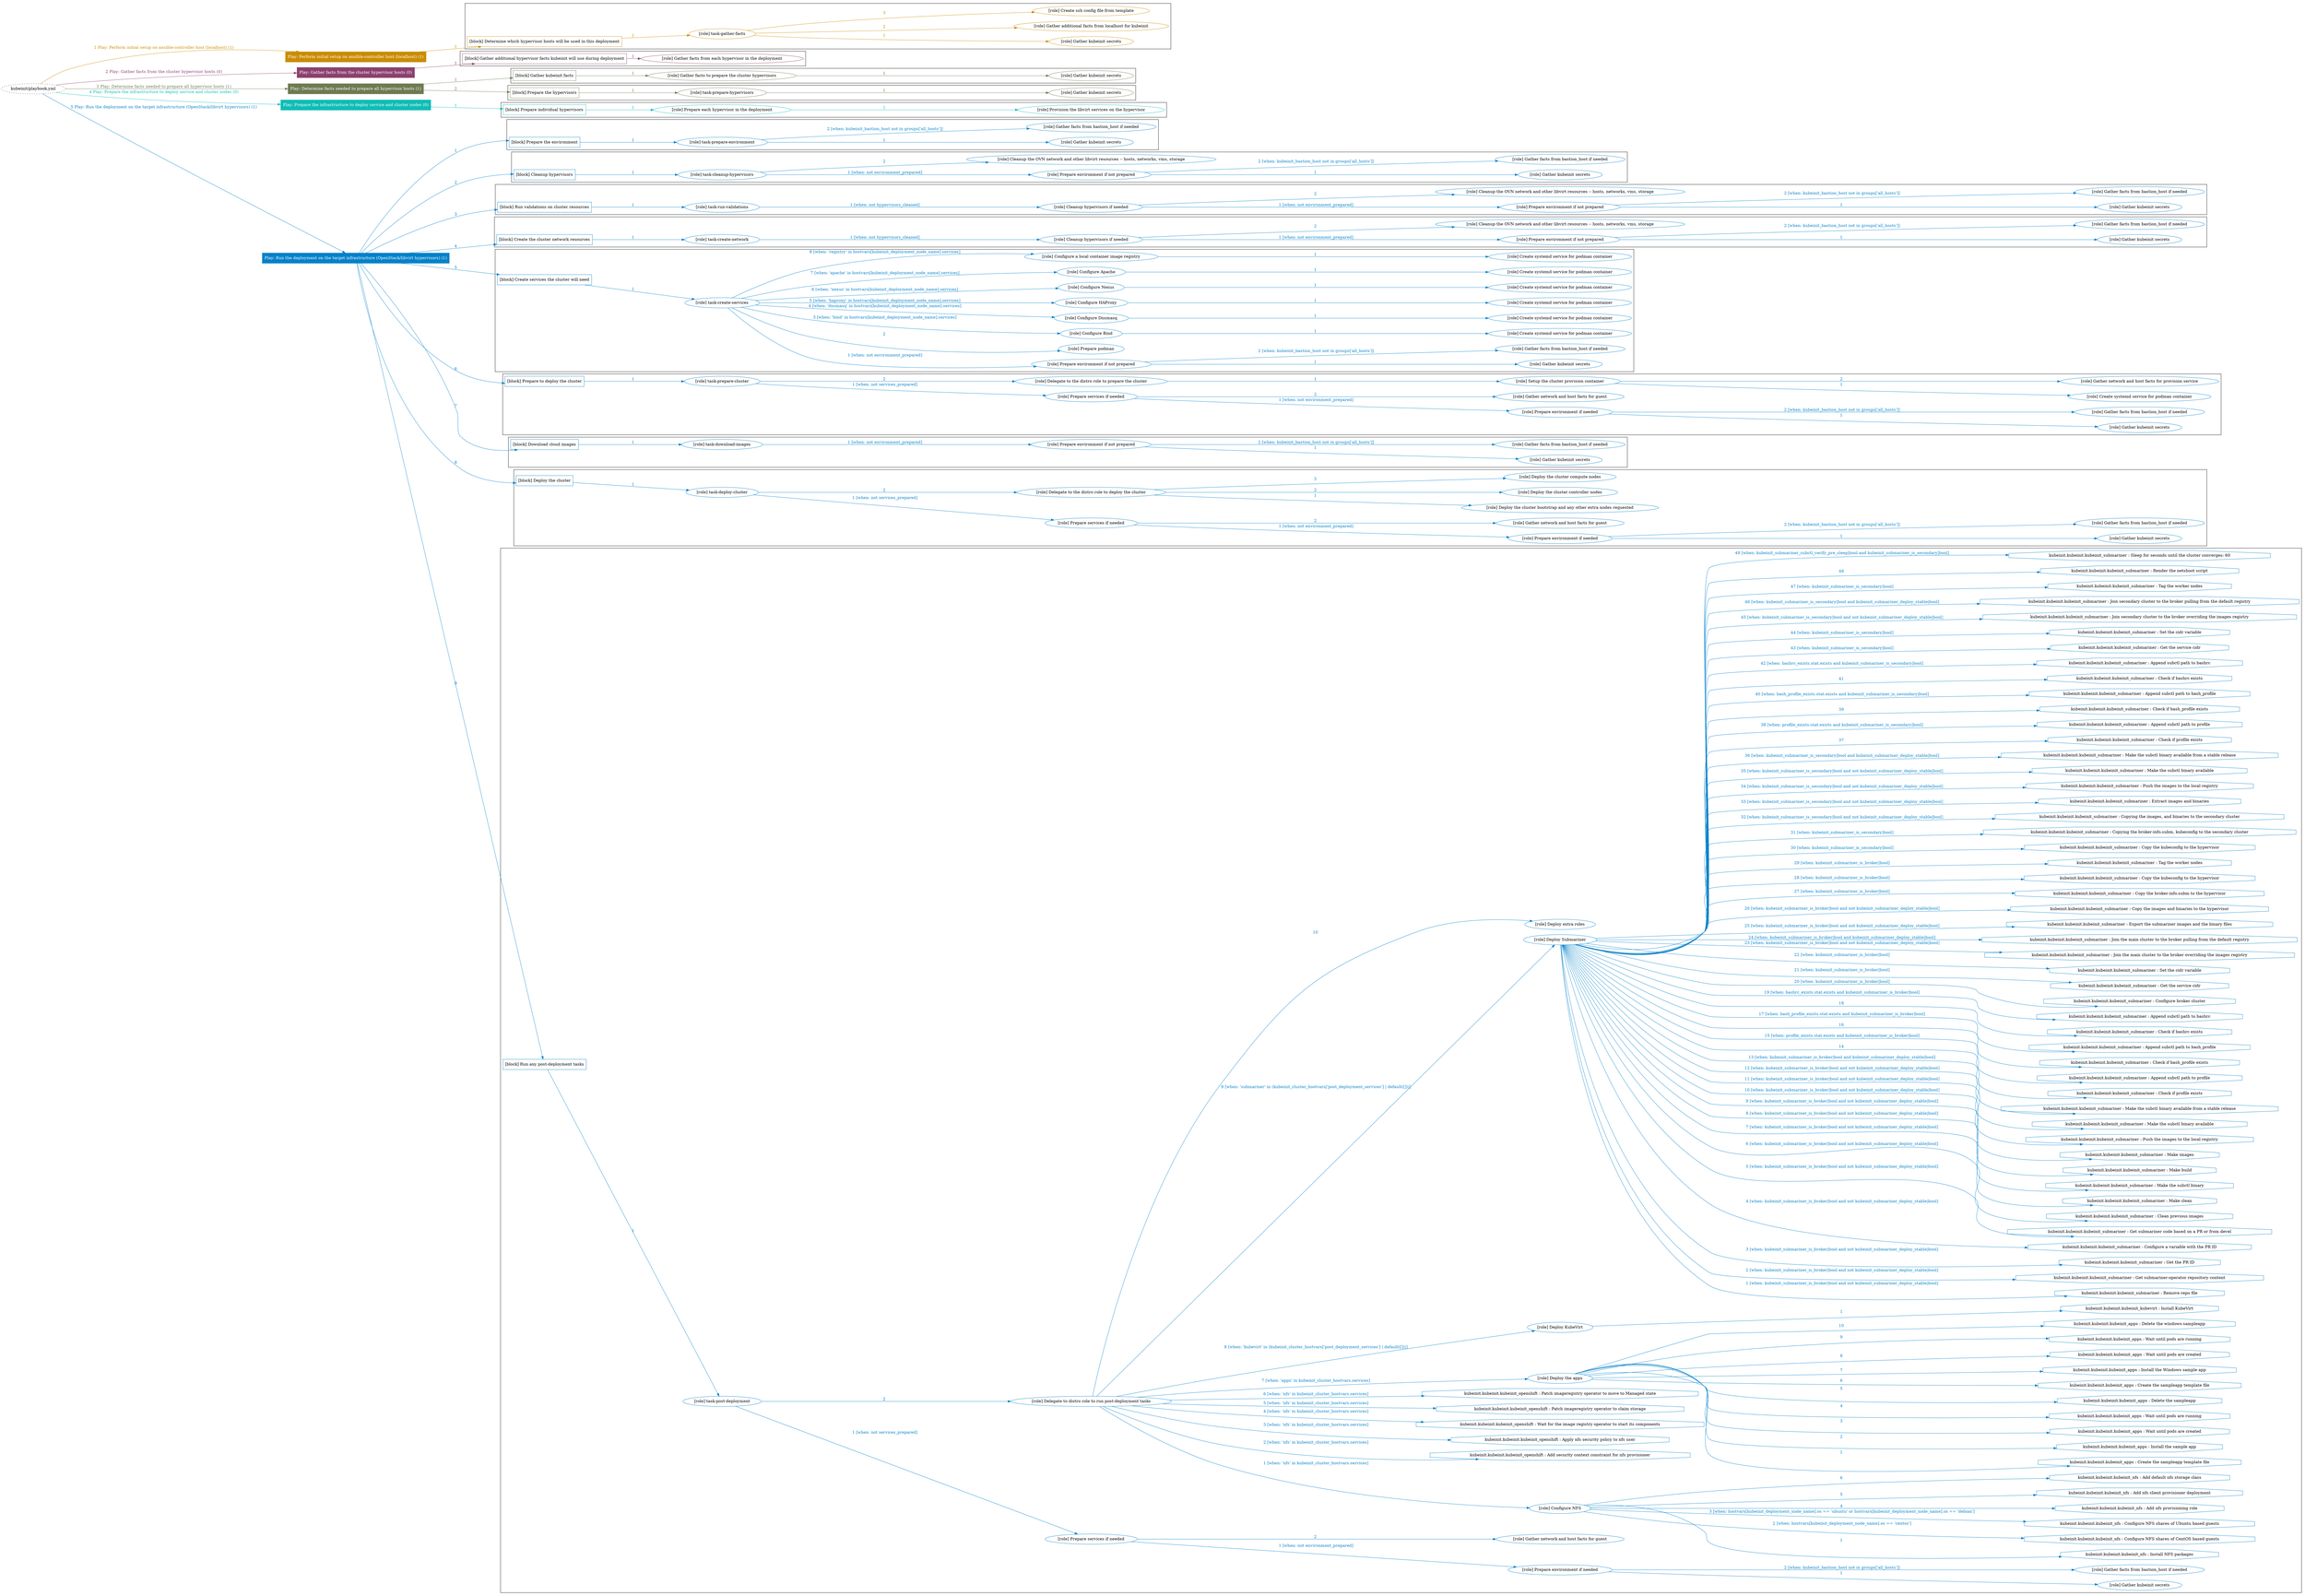 digraph {
	graph [concentrate=true ordering=in rankdir=LR ratio=fill]
	edge [esep=5 sep=10]
	"kubeinit/playbook.yml" [URL="/home/runner/work/kubeinit/kubeinit/kubeinit/playbook.yml" id=playbook_eafc7e14 style=dotted]
	"kubeinit/playbook.yml" -> play_feb81319 [label="1 Play: Perform initial setup on ansible-controller host (localhost) (1)" color="#ca8c02" fontcolor="#ca8c02" id=edge_play_feb81319 labeltooltip="1 Play: Perform initial setup on ansible-controller host (localhost) (1)" tooltip="1 Play: Perform initial setup on ansible-controller host (localhost) (1)"]
	subgraph "Play: Perform initial setup on ansible-controller host (localhost) (1)" {
		play_feb81319 [label="Play: Perform initial setup on ansible-controller host (localhost) (1)" URL="/home/runner/work/kubeinit/kubeinit/kubeinit/playbook.yml" color="#ca8c02" fontcolor="#ffffff" id=play_feb81319 shape=box style=filled tooltip=localhost]
		play_feb81319 -> block_7ee9b9e4 [label=1 color="#ca8c02" fontcolor="#ca8c02" id=edge_block_7ee9b9e4 labeltooltip=1 tooltip=1]
		subgraph cluster_block_7ee9b9e4 {
			block_7ee9b9e4 [label="[block] Determine which hypervisor hosts will be used in this deployment" URL="/home/runner/work/kubeinit/kubeinit/kubeinit/playbook.yml" color="#ca8c02" id=block_7ee9b9e4 labeltooltip="Determine which hypervisor hosts will be used in this deployment" shape=box tooltip="Determine which hypervisor hosts will be used in this deployment"]
			block_7ee9b9e4 -> role_65ec502b [label="1 " color="#ca8c02" fontcolor="#ca8c02" id=edge_role_65ec502b labeltooltip="1 " tooltip="1 "]
			subgraph "task-gather-facts" {
				role_65ec502b [label="[role] task-gather-facts" URL="/home/runner/work/kubeinit/kubeinit/kubeinit/playbook.yml" color="#ca8c02" id=role_65ec502b tooltip="task-gather-facts"]
				role_65ec502b -> role_cec34ce2 [label="1 " color="#ca8c02" fontcolor="#ca8c02" id=edge_role_cec34ce2 labeltooltip="1 " tooltip="1 "]
				subgraph "Gather kubeinit secrets" {
					role_cec34ce2 [label="[role] Gather kubeinit secrets" URL="/home/runner/.ansible/collections/ansible_collections/kubeinit/kubeinit/roles/kubeinit_prepare/tasks/build_hypervisors_group.yml" color="#ca8c02" id=role_cec34ce2 tooltip="Gather kubeinit secrets"]
				}
				role_65ec502b -> role_441c6f89 [label="2 " color="#ca8c02" fontcolor="#ca8c02" id=edge_role_441c6f89 labeltooltip="2 " tooltip="2 "]
				subgraph "Gather additional facts from localhost for kubeinit" {
					role_441c6f89 [label="[role] Gather additional facts from localhost for kubeinit" URL="/home/runner/.ansible/collections/ansible_collections/kubeinit/kubeinit/roles/kubeinit_prepare/tasks/build_hypervisors_group.yml" color="#ca8c02" id=role_441c6f89 tooltip="Gather additional facts from localhost for kubeinit"]
				}
				role_65ec502b -> role_0da9a76b [label="3 " color="#ca8c02" fontcolor="#ca8c02" id=edge_role_0da9a76b labeltooltip="3 " tooltip="3 "]
				subgraph "Create ssh config file from template" {
					role_0da9a76b [label="[role] Create ssh config file from template" URL="/home/runner/.ansible/collections/ansible_collections/kubeinit/kubeinit/roles/kubeinit_prepare/tasks/build_hypervisors_group.yml" color="#ca8c02" id=role_0da9a76b tooltip="Create ssh config file from template"]
				}
			}
		}
	}
	"kubeinit/playbook.yml" -> play_5e064042 [label="2 Play: Gather facts from the cluster hypervisor hosts (0)" color="#8b416e" fontcolor="#8b416e" id=edge_play_5e064042 labeltooltip="2 Play: Gather facts from the cluster hypervisor hosts (0)" tooltip="2 Play: Gather facts from the cluster hypervisor hosts (0)"]
	subgraph "Play: Gather facts from the cluster hypervisor hosts (0)" {
		play_5e064042 [label="Play: Gather facts from the cluster hypervisor hosts (0)" URL="/home/runner/work/kubeinit/kubeinit/kubeinit/playbook.yml" color="#8b416e" fontcolor="#ffffff" id=play_5e064042 shape=box style=filled tooltip="Play: Gather facts from the cluster hypervisor hosts (0)"]
		play_5e064042 -> block_796c5429 [label=1 color="#8b416e" fontcolor="#8b416e" id=edge_block_796c5429 labeltooltip=1 tooltip=1]
		subgraph cluster_block_796c5429 {
			block_796c5429 [label="[block] Gather additional hypervisor facts kubeinit will use during deployment" URL="/home/runner/work/kubeinit/kubeinit/kubeinit/playbook.yml" color="#8b416e" id=block_796c5429 labeltooltip="Gather additional hypervisor facts kubeinit will use during deployment" shape=box tooltip="Gather additional hypervisor facts kubeinit will use during deployment"]
			block_796c5429 -> role_54bc2781 [label="1 " color="#8b416e" fontcolor="#8b416e" id=edge_role_54bc2781 labeltooltip="1 " tooltip="1 "]
			subgraph "Gather facts from each hypervisor in the deployment" {
				role_54bc2781 [label="[role] Gather facts from each hypervisor in the deployment" URL="/home/runner/work/kubeinit/kubeinit/kubeinit/playbook.yml" color="#8b416e" id=role_54bc2781 tooltip="Gather facts from each hypervisor in the deployment"]
			}
		}
	}
	"kubeinit/playbook.yml" -> play_ddbedd4e [label="3 Play: Determine facts needed to prepare all hypervisor hosts (1)" color="#6e7b51" fontcolor="#6e7b51" id=edge_play_ddbedd4e labeltooltip="3 Play: Determine facts needed to prepare all hypervisor hosts (1)" tooltip="3 Play: Determine facts needed to prepare all hypervisor hosts (1)"]
	subgraph "Play: Determine facts needed to prepare all hypervisor hosts (1)" {
		play_ddbedd4e [label="Play: Determine facts needed to prepare all hypervisor hosts (1)" URL="/home/runner/work/kubeinit/kubeinit/kubeinit/playbook.yml" color="#6e7b51" fontcolor="#ffffff" id=play_ddbedd4e shape=box style=filled tooltip=localhost]
		play_ddbedd4e -> block_eab83450 [label=1 color="#6e7b51" fontcolor="#6e7b51" id=edge_block_eab83450 labeltooltip=1 tooltip=1]
		subgraph cluster_block_eab83450 {
			block_eab83450 [label="[block] Gather kubeinit facts" URL="/home/runner/work/kubeinit/kubeinit/kubeinit/playbook.yml" color="#6e7b51" id=block_eab83450 labeltooltip="Gather kubeinit facts" shape=box tooltip="Gather kubeinit facts"]
			block_eab83450 -> role_03419c17 [label="1 " color="#6e7b51" fontcolor="#6e7b51" id=edge_role_03419c17 labeltooltip="1 " tooltip="1 "]
			subgraph "Gather facts to prepare the cluster hypervisors" {
				role_03419c17 [label="[role] Gather facts to prepare the cluster hypervisors" URL="/home/runner/work/kubeinit/kubeinit/kubeinit/playbook.yml" color="#6e7b51" id=role_03419c17 tooltip="Gather facts to prepare the cluster hypervisors"]
				role_03419c17 -> role_58971cf8 [label="1 " color="#6e7b51" fontcolor="#6e7b51" id=edge_role_58971cf8 labeltooltip="1 " tooltip="1 "]
				subgraph "Gather kubeinit secrets" {
					role_58971cf8 [label="[role] Gather kubeinit secrets" URL="/home/runner/.ansible/collections/ansible_collections/kubeinit/kubeinit/roles/kubeinit_prepare/tasks/gather_kubeinit_facts.yml" color="#6e7b51" id=role_58971cf8 tooltip="Gather kubeinit secrets"]
				}
			}
		}
		play_ddbedd4e -> block_f61af7af [label=2 color="#6e7b51" fontcolor="#6e7b51" id=edge_block_f61af7af labeltooltip=2 tooltip=2]
		subgraph cluster_block_f61af7af {
			block_f61af7af [label="[block] Prepare the hypervisors" URL="/home/runner/work/kubeinit/kubeinit/kubeinit/playbook.yml" color="#6e7b51" id=block_f61af7af labeltooltip="Prepare the hypervisors" shape=box tooltip="Prepare the hypervisors"]
			block_f61af7af -> role_416e282c [label="1 " color="#6e7b51" fontcolor="#6e7b51" id=edge_role_416e282c labeltooltip="1 " tooltip="1 "]
			subgraph "task-prepare-hypervisors" {
				role_416e282c [label="[role] task-prepare-hypervisors" URL="/home/runner/work/kubeinit/kubeinit/kubeinit/playbook.yml" color="#6e7b51" id=role_416e282c tooltip="task-prepare-hypervisors"]
				role_416e282c -> role_d7cd4283 [label="1 " color="#6e7b51" fontcolor="#6e7b51" id=edge_role_d7cd4283 labeltooltip="1 " tooltip="1 "]
				subgraph "Gather kubeinit secrets" {
					role_d7cd4283 [label="[role] Gather kubeinit secrets" URL="/home/runner/.ansible/collections/ansible_collections/kubeinit/kubeinit/roles/kubeinit_prepare/tasks/gather_kubeinit_facts.yml" color="#6e7b51" id=role_d7cd4283 tooltip="Gather kubeinit secrets"]
				}
			}
		}
	}
	"kubeinit/playbook.yml" -> play_af7e2e07 [label="4 Play: Prepare the infrastructure to deploy service and cluster nodes (0)" color="#0fbdb6" fontcolor="#0fbdb6" id=edge_play_af7e2e07 labeltooltip="4 Play: Prepare the infrastructure to deploy service and cluster nodes (0)" tooltip="4 Play: Prepare the infrastructure to deploy service and cluster nodes (0)"]
	subgraph "Play: Prepare the infrastructure to deploy service and cluster nodes (0)" {
		play_af7e2e07 [label="Play: Prepare the infrastructure to deploy service and cluster nodes (0)" URL="/home/runner/work/kubeinit/kubeinit/kubeinit/playbook.yml" color="#0fbdb6" fontcolor="#ffffff" id=play_af7e2e07 shape=box style=filled tooltip="Play: Prepare the infrastructure to deploy service and cluster nodes (0)"]
		play_af7e2e07 -> block_4b947788 [label=1 color="#0fbdb6" fontcolor="#0fbdb6" id=edge_block_4b947788 labeltooltip=1 tooltip=1]
		subgraph cluster_block_4b947788 {
			block_4b947788 [label="[block] Prepare individual hypervisors" URL="/home/runner/work/kubeinit/kubeinit/kubeinit/playbook.yml" color="#0fbdb6" id=block_4b947788 labeltooltip="Prepare individual hypervisors" shape=box tooltip="Prepare individual hypervisors"]
			block_4b947788 -> role_4ab987e7 [label="1 " color="#0fbdb6" fontcolor="#0fbdb6" id=edge_role_4ab987e7 labeltooltip="1 " tooltip="1 "]
			subgraph "Prepare each hypervisor in the deployment" {
				role_4ab987e7 [label="[role] Prepare each hypervisor in the deployment" URL="/home/runner/work/kubeinit/kubeinit/kubeinit/playbook.yml" color="#0fbdb6" id=role_4ab987e7 tooltip="Prepare each hypervisor in the deployment"]
				role_4ab987e7 -> role_11945da5 [label="1 " color="#0fbdb6" fontcolor="#0fbdb6" id=edge_role_11945da5 labeltooltip="1 " tooltip="1 "]
				subgraph "Provision the libvirt services on the hypervisor" {
					role_11945da5 [label="[role] Provision the libvirt services on the hypervisor" URL="/home/runner/.ansible/collections/ansible_collections/kubeinit/kubeinit/roles/kubeinit_prepare/tasks/prepare_hypervisor.yml" color="#0fbdb6" id=role_11945da5 tooltip="Provision the libvirt services on the hypervisor"]
				}
			}
		}
	}
	"kubeinit/playbook.yml" -> play_b21323f3 [label="5 Play: Run the deployment on the target infrastructure (OpenStack/libvirt hypervisors) (1)" color="#0381c9" fontcolor="#0381c9" id=edge_play_b21323f3 labeltooltip="5 Play: Run the deployment on the target infrastructure (OpenStack/libvirt hypervisors) (1)" tooltip="5 Play: Run the deployment on the target infrastructure (OpenStack/libvirt hypervisors) (1)"]
	subgraph "Play: Run the deployment on the target infrastructure (OpenStack/libvirt hypervisors) (1)" {
		play_b21323f3 [label="Play: Run the deployment on the target infrastructure (OpenStack/libvirt hypervisors) (1)" URL="/home/runner/work/kubeinit/kubeinit/kubeinit/playbook.yml" color="#0381c9" fontcolor="#ffffff" id=play_b21323f3 shape=box style=filled tooltip=localhost]
		play_b21323f3 -> block_cd729dd1 [label=1 color="#0381c9" fontcolor="#0381c9" id=edge_block_cd729dd1 labeltooltip=1 tooltip=1]
		subgraph cluster_block_cd729dd1 {
			block_cd729dd1 [label="[block] Prepare the environment" URL="/home/runner/work/kubeinit/kubeinit/kubeinit/playbook.yml" color="#0381c9" id=block_cd729dd1 labeltooltip="Prepare the environment" shape=box tooltip="Prepare the environment"]
			block_cd729dd1 -> role_e22fc629 [label="1 " color="#0381c9" fontcolor="#0381c9" id=edge_role_e22fc629 labeltooltip="1 " tooltip="1 "]
			subgraph "task-prepare-environment" {
				role_e22fc629 [label="[role] task-prepare-environment" URL="/home/runner/work/kubeinit/kubeinit/kubeinit/playbook.yml" color="#0381c9" id=role_e22fc629 tooltip="task-prepare-environment"]
				role_e22fc629 -> role_3f9c78a3 [label="1 " color="#0381c9" fontcolor="#0381c9" id=edge_role_3f9c78a3 labeltooltip="1 " tooltip="1 "]
				subgraph "Gather kubeinit secrets" {
					role_3f9c78a3 [label="[role] Gather kubeinit secrets" URL="/home/runner/.ansible/collections/ansible_collections/kubeinit/kubeinit/roles/kubeinit_prepare/tasks/gather_kubeinit_facts.yml" color="#0381c9" id=role_3f9c78a3 tooltip="Gather kubeinit secrets"]
				}
				role_e22fc629 -> role_776dce41 [label="2 [when: kubeinit_bastion_host not in groups['all_hosts']]" color="#0381c9" fontcolor="#0381c9" id=edge_role_776dce41 labeltooltip="2 [when: kubeinit_bastion_host not in groups['all_hosts']]" tooltip="2 [when: kubeinit_bastion_host not in groups['all_hosts']]"]
				subgraph "Gather facts from bastion_host if needed" {
					role_776dce41 [label="[role] Gather facts from bastion_host if needed" URL="/home/runner/.ansible/collections/ansible_collections/kubeinit/kubeinit/roles/kubeinit_prepare/tasks/main.yml" color="#0381c9" id=role_776dce41 tooltip="Gather facts from bastion_host if needed"]
				}
			}
		}
		play_b21323f3 -> block_12fe5e8b [label=2 color="#0381c9" fontcolor="#0381c9" id=edge_block_12fe5e8b labeltooltip=2 tooltip=2]
		subgraph cluster_block_12fe5e8b {
			block_12fe5e8b [label="[block] Cleanup hypervisors" URL="/home/runner/work/kubeinit/kubeinit/kubeinit/playbook.yml" color="#0381c9" id=block_12fe5e8b labeltooltip="Cleanup hypervisors" shape=box tooltip="Cleanup hypervisors"]
			block_12fe5e8b -> role_1223e5cf [label="1 " color="#0381c9" fontcolor="#0381c9" id=edge_role_1223e5cf labeltooltip="1 " tooltip="1 "]
			subgraph "task-cleanup-hypervisors" {
				role_1223e5cf [label="[role] task-cleanup-hypervisors" URL="/home/runner/work/kubeinit/kubeinit/kubeinit/playbook.yml" color="#0381c9" id=role_1223e5cf tooltip="task-cleanup-hypervisors"]
				role_1223e5cf -> role_3e744e81 [label="1 [when: not environment_prepared]" color="#0381c9" fontcolor="#0381c9" id=edge_role_3e744e81 labeltooltip="1 [when: not environment_prepared]" tooltip="1 [when: not environment_prepared]"]
				subgraph "Prepare environment if not prepared" {
					role_3e744e81 [label="[role] Prepare environment if not prepared" URL="/home/runner/.ansible/collections/ansible_collections/kubeinit/kubeinit/roles/kubeinit_libvirt/tasks/cleanup_hypervisors.yml" color="#0381c9" id=role_3e744e81 tooltip="Prepare environment if not prepared"]
					role_3e744e81 -> role_60d6f930 [label="1 " color="#0381c9" fontcolor="#0381c9" id=edge_role_60d6f930 labeltooltip="1 " tooltip="1 "]
					subgraph "Gather kubeinit secrets" {
						role_60d6f930 [label="[role] Gather kubeinit secrets" URL="/home/runner/.ansible/collections/ansible_collections/kubeinit/kubeinit/roles/kubeinit_prepare/tasks/gather_kubeinit_facts.yml" color="#0381c9" id=role_60d6f930 tooltip="Gather kubeinit secrets"]
					}
					role_3e744e81 -> role_0ea82e6a [label="2 [when: kubeinit_bastion_host not in groups['all_hosts']]" color="#0381c9" fontcolor="#0381c9" id=edge_role_0ea82e6a labeltooltip="2 [when: kubeinit_bastion_host not in groups['all_hosts']]" tooltip="2 [when: kubeinit_bastion_host not in groups['all_hosts']]"]
					subgraph "Gather facts from bastion_host if needed" {
						role_0ea82e6a [label="[role] Gather facts from bastion_host if needed" URL="/home/runner/.ansible/collections/ansible_collections/kubeinit/kubeinit/roles/kubeinit_prepare/tasks/main.yml" color="#0381c9" id=role_0ea82e6a tooltip="Gather facts from bastion_host if needed"]
					}
				}
				role_1223e5cf -> role_09469f3f [label="2 " color="#0381c9" fontcolor="#0381c9" id=edge_role_09469f3f labeltooltip="2 " tooltip="2 "]
				subgraph "Cleanup the OVN network and other libvirt resources -- hosts, networks, vms, storage" {
					role_09469f3f [label="[role] Cleanup the OVN network and other libvirt resources -- hosts, networks, vms, storage" URL="/home/runner/.ansible/collections/ansible_collections/kubeinit/kubeinit/roles/kubeinit_libvirt/tasks/cleanup_hypervisors.yml" color="#0381c9" id=role_09469f3f tooltip="Cleanup the OVN network and other libvirt resources -- hosts, networks, vms, storage"]
				}
			}
		}
		play_b21323f3 -> block_20c152e2 [label=3 color="#0381c9" fontcolor="#0381c9" id=edge_block_20c152e2 labeltooltip=3 tooltip=3]
		subgraph cluster_block_20c152e2 {
			block_20c152e2 [label="[block] Run validations on cluster resources" URL="/home/runner/work/kubeinit/kubeinit/kubeinit/playbook.yml" color="#0381c9" id=block_20c152e2 labeltooltip="Run validations on cluster resources" shape=box tooltip="Run validations on cluster resources"]
			block_20c152e2 -> role_d9901f3a [label="1 " color="#0381c9" fontcolor="#0381c9" id=edge_role_d9901f3a labeltooltip="1 " tooltip="1 "]
			subgraph "task-run-validations" {
				role_d9901f3a [label="[role] task-run-validations" URL="/home/runner/work/kubeinit/kubeinit/kubeinit/playbook.yml" color="#0381c9" id=role_d9901f3a tooltip="task-run-validations"]
				role_d9901f3a -> role_7ed2b2f4 [label="1 [when: not hypervisors_cleaned]" color="#0381c9" fontcolor="#0381c9" id=edge_role_7ed2b2f4 labeltooltip="1 [when: not hypervisors_cleaned]" tooltip="1 [when: not hypervisors_cleaned]"]
				subgraph "Cleanup hypervisors if needed" {
					role_7ed2b2f4 [label="[role] Cleanup hypervisors if needed" URL="/home/runner/.ansible/collections/ansible_collections/kubeinit/kubeinit/roles/kubeinit_validations/tasks/main.yml" color="#0381c9" id=role_7ed2b2f4 tooltip="Cleanup hypervisors if needed"]
					role_7ed2b2f4 -> role_03ab3d3e [label="1 [when: not environment_prepared]" color="#0381c9" fontcolor="#0381c9" id=edge_role_03ab3d3e labeltooltip="1 [when: not environment_prepared]" tooltip="1 [when: not environment_prepared]"]
					subgraph "Prepare environment if not prepared" {
						role_03ab3d3e [label="[role] Prepare environment if not prepared" URL="/home/runner/.ansible/collections/ansible_collections/kubeinit/kubeinit/roles/kubeinit_libvirt/tasks/cleanup_hypervisors.yml" color="#0381c9" id=role_03ab3d3e tooltip="Prepare environment if not prepared"]
						role_03ab3d3e -> role_899f3a29 [label="1 " color="#0381c9" fontcolor="#0381c9" id=edge_role_899f3a29 labeltooltip="1 " tooltip="1 "]
						subgraph "Gather kubeinit secrets" {
							role_899f3a29 [label="[role] Gather kubeinit secrets" URL="/home/runner/.ansible/collections/ansible_collections/kubeinit/kubeinit/roles/kubeinit_prepare/tasks/gather_kubeinit_facts.yml" color="#0381c9" id=role_899f3a29 tooltip="Gather kubeinit secrets"]
						}
						role_03ab3d3e -> role_6de0ddd5 [label="2 [when: kubeinit_bastion_host not in groups['all_hosts']]" color="#0381c9" fontcolor="#0381c9" id=edge_role_6de0ddd5 labeltooltip="2 [when: kubeinit_bastion_host not in groups['all_hosts']]" tooltip="2 [when: kubeinit_bastion_host not in groups['all_hosts']]"]
						subgraph "Gather facts from bastion_host if needed" {
							role_6de0ddd5 [label="[role] Gather facts from bastion_host if needed" URL="/home/runner/.ansible/collections/ansible_collections/kubeinit/kubeinit/roles/kubeinit_prepare/tasks/main.yml" color="#0381c9" id=role_6de0ddd5 tooltip="Gather facts from bastion_host if needed"]
						}
					}
					role_7ed2b2f4 -> role_59b0a843 [label="2 " color="#0381c9" fontcolor="#0381c9" id=edge_role_59b0a843 labeltooltip="2 " tooltip="2 "]
					subgraph "Cleanup the OVN network and other libvirt resources -- hosts, networks, vms, storage" {
						role_59b0a843 [label="[role] Cleanup the OVN network and other libvirt resources -- hosts, networks, vms, storage" URL="/home/runner/.ansible/collections/ansible_collections/kubeinit/kubeinit/roles/kubeinit_libvirt/tasks/cleanup_hypervisors.yml" color="#0381c9" id=role_59b0a843 tooltip="Cleanup the OVN network and other libvirt resources -- hosts, networks, vms, storage"]
					}
				}
			}
		}
		play_b21323f3 -> block_ef6298e6 [label=4 color="#0381c9" fontcolor="#0381c9" id=edge_block_ef6298e6 labeltooltip=4 tooltip=4]
		subgraph cluster_block_ef6298e6 {
			block_ef6298e6 [label="[block] Create the cluster network resources" URL="/home/runner/work/kubeinit/kubeinit/kubeinit/playbook.yml" color="#0381c9" id=block_ef6298e6 labeltooltip="Create the cluster network resources" shape=box tooltip="Create the cluster network resources"]
			block_ef6298e6 -> role_f8e0c0d7 [label="1 " color="#0381c9" fontcolor="#0381c9" id=edge_role_f8e0c0d7 labeltooltip="1 " tooltip="1 "]
			subgraph "task-create-network" {
				role_f8e0c0d7 [label="[role] task-create-network" URL="/home/runner/work/kubeinit/kubeinit/kubeinit/playbook.yml" color="#0381c9" id=role_f8e0c0d7 tooltip="task-create-network"]
				role_f8e0c0d7 -> role_a30f9ea8 [label="1 [when: not hypervisors_cleaned]" color="#0381c9" fontcolor="#0381c9" id=edge_role_a30f9ea8 labeltooltip="1 [when: not hypervisors_cleaned]" tooltip="1 [when: not hypervisors_cleaned]"]
				subgraph "Cleanup hypervisors if needed" {
					role_a30f9ea8 [label="[role] Cleanup hypervisors if needed" URL="/home/runner/.ansible/collections/ansible_collections/kubeinit/kubeinit/roles/kubeinit_libvirt/tasks/create_network.yml" color="#0381c9" id=role_a30f9ea8 tooltip="Cleanup hypervisors if needed"]
					role_a30f9ea8 -> role_849a718b [label="1 [when: not environment_prepared]" color="#0381c9" fontcolor="#0381c9" id=edge_role_849a718b labeltooltip="1 [when: not environment_prepared]" tooltip="1 [when: not environment_prepared]"]
					subgraph "Prepare environment if not prepared" {
						role_849a718b [label="[role] Prepare environment if not prepared" URL="/home/runner/.ansible/collections/ansible_collections/kubeinit/kubeinit/roles/kubeinit_libvirt/tasks/cleanup_hypervisors.yml" color="#0381c9" id=role_849a718b tooltip="Prepare environment if not prepared"]
						role_849a718b -> role_21c3e81e [label="1 " color="#0381c9" fontcolor="#0381c9" id=edge_role_21c3e81e labeltooltip="1 " tooltip="1 "]
						subgraph "Gather kubeinit secrets" {
							role_21c3e81e [label="[role] Gather kubeinit secrets" URL="/home/runner/.ansible/collections/ansible_collections/kubeinit/kubeinit/roles/kubeinit_prepare/tasks/gather_kubeinit_facts.yml" color="#0381c9" id=role_21c3e81e tooltip="Gather kubeinit secrets"]
						}
						role_849a718b -> role_217b43f4 [label="2 [when: kubeinit_bastion_host not in groups['all_hosts']]" color="#0381c9" fontcolor="#0381c9" id=edge_role_217b43f4 labeltooltip="2 [when: kubeinit_bastion_host not in groups['all_hosts']]" tooltip="2 [when: kubeinit_bastion_host not in groups['all_hosts']]"]
						subgraph "Gather facts from bastion_host if needed" {
							role_217b43f4 [label="[role] Gather facts from bastion_host if needed" URL="/home/runner/.ansible/collections/ansible_collections/kubeinit/kubeinit/roles/kubeinit_prepare/tasks/main.yml" color="#0381c9" id=role_217b43f4 tooltip="Gather facts from bastion_host if needed"]
						}
					}
					role_a30f9ea8 -> role_a6ed8daf [label="2 " color="#0381c9" fontcolor="#0381c9" id=edge_role_a6ed8daf labeltooltip="2 " tooltip="2 "]
					subgraph "Cleanup the OVN network and other libvirt resources -- hosts, networks, vms, storage" {
						role_a6ed8daf [label="[role] Cleanup the OVN network and other libvirt resources -- hosts, networks, vms, storage" URL="/home/runner/.ansible/collections/ansible_collections/kubeinit/kubeinit/roles/kubeinit_libvirt/tasks/cleanup_hypervisors.yml" color="#0381c9" id=role_a6ed8daf tooltip="Cleanup the OVN network and other libvirt resources -- hosts, networks, vms, storage"]
					}
				}
			}
		}
		play_b21323f3 -> block_72b35236 [label=5 color="#0381c9" fontcolor="#0381c9" id=edge_block_72b35236 labeltooltip=5 tooltip=5]
		subgraph cluster_block_72b35236 {
			block_72b35236 [label="[block] Create services the cluster will need" URL="/home/runner/work/kubeinit/kubeinit/kubeinit/playbook.yml" color="#0381c9" id=block_72b35236 labeltooltip="Create services the cluster will need" shape=box tooltip="Create services the cluster will need"]
			block_72b35236 -> role_30889a9f [label="1 " color="#0381c9" fontcolor="#0381c9" id=edge_role_30889a9f labeltooltip="1 " tooltip="1 "]
			subgraph "task-create-services" {
				role_30889a9f [label="[role] task-create-services" URL="/home/runner/work/kubeinit/kubeinit/kubeinit/playbook.yml" color="#0381c9" id=role_30889a9f tooltip="task-create-services"]
				role_30889a9f -> role_d83529f0 [label="1 [when: not environment_prepared]" color="#0381c9" fontcolor="#0381c9" id=edge_role_d83529f0 labeltooltip="1 [when: not environment_prepared]" tooltip="1 [when: not environment_prepared]"]
				subgraph "Prepare environment if not prepared" {
					role_d83529f0 [label="[role] Prepare environment if not prepared" URL="/home/runner/.ansible/collections/ansible_collections/kubeinit/kubeinit/roles/kubeinit_services/tasks/main.yml" color="#0381c9" id=role_d83529f0 tooltip="Prepare environment if not prepared"]
					role_d83529f0 -> role_f3081e71 [label="1 " color="#0381c9" fontcolor="#0381c9" id=edge_role_f3081e71 labeltooltip="1 " tooltip="1 "]
					subgraph "Gather kubeinit secrets" {
						role_f3081e71 [label="[role] Gather kubeinit secrets" URL="/home/runner/.ansible/collections/ansible_collections/kubeinit/kubeinit/roles/kubeinit_prepare/tasks/gather_kubeinit_facts.yml" color="#0381c9" id=role_f3081e71 tooltip="Gather kubeinit secrets"]
					}
					role_d83529f0 -> role_fbc4d940 [label="2 [when: kubeinit_bastion_host not in groups['all_hosts']]" color="#0381c9" fontcolor="#0381c9" id=edge_role_fbc4d940 labeltooltip="2 [when: kubeinit_bastion_host not in groups['all_hosts']]" tooltip="2 [when: kubeinit_bastion_host not in groups['all_hosts']]"]
					subgraph "Gather facts from bastion_host if needed" {
						role_fbc4d940 [label="[role] Gather facts from bastion_host if needed" URL="/home/runner/.ansible/collections/ansible_collections/kubeinit/kubeinit/roles/kubeinit_prepare/tasks/main.yml" color="#0381c9" id=role_fbc4d940 tooltip="Gather facts from bastion_host if needed"]
					}
				}
				role_30889a9f -> role_6ebb5d96 [label="2 " color="#0381c9" fontcolor="#0381c9" id=edge_role_6ebb5d96 labeltooltip="2 " tooltip="2 "]
				subgraph "Prepare podman" {
					role_6ebb5d96 [label="[role] Prepare podman" URL="/home/runner/.ansible/collections/ansible_collections/kubeinit/kubeinit/roles/kubeinit_services/tasks/00_create_service_pod.yml" color="#0381c9" id=role_6ebb5d96 tooltip="Prepare podman"]
				}
				role_30889a9f -> role_adf0d9d9 [label="3 [when: 'bind' in hostvars[kubeinit_deployment_node_name].services]" color="#0381c9" fontcolor="#0381c9" id=edge_role_adf0d9d9 labeltooltip="3 [when: 'bind' in hostvars[kubeinit_deployment_node_name].services]" tooltip="3 [when: 'bind' in hostvars[kubeinit_deployment_node_name].services]"]
				subgraph "Configure Bind" {
					role_adf0d9d9 [label="[role] Configure Bind" URL="/home/runner/.ansible/collections/ansible_collections/kubeinit/kubeinit/roles/kubeinit_services/tasks/start_services_containers.yml" color="#0381c9" id=role_adf0d9d9 tooltip="Configure Bind"]
					role_adf0d9d9 -> role_e14c0172 [label="1 " color="#0381c9" fontcolor="#0381c9" id=edge_role_e14c0172 labeltooltip="1 " tooltip="1 "]
					subgraph "Create systemd service for podman container" {
						role_e14c0172 [label="[role] Create systemd service for podman container" URL="/home/runner/.ansible/collections/ansible_collections/kubeinit/kubeinit/roles/kubeinit_bind/tasks/main.yml" color="#0381c9" id=role_e14c0172 tooltip="Create systemd service for podman container"]
					}
				}
				role_30889a9f -> role_fb7e6e96 [label="4 [when: 'dnsmasq' in hostvars[kubeinit_deployment_node_name].services]" color="#0381c9" fontcolor="#0381c9" id=edge_role_fb7e6e96 labeltooltip="4 [when: 'dnsmasq' in hostvars[kubeinit_deployment_node_name].services]" tooltip="4 [when: 'dnsmasq' in hostvars[kubeinit_deployment_node_name].services]"]
				subgraph "Configure Dnsmasq" {
					role_fb7e6e96 [label="[role] Configure Dnsmasq" URL="/home/runner/.ansible/collections/ansible_collections/kubeinit/kubeinit/roles/kubeinit_services/tasks/start_services_containers.yml" color="#0381c9" id=role_fb7e6e96 tooltip="Configure Dnsmasq"]
					role_fb7e6e96 -> role_47907d01 [label="1 " color="#0381c9" fontcolor="#0381c9" id=edge_role_47907d01 labeltooltip="1 " tooltip="1 "]
					subgraph "Create systemd service for podman container" {
						role_47907d01 [label="[role] Create systemd service for podman container" URL="/home/runner/.ansible/collections/ansible_collections/kubeinit/kubeinit/roles/kubeinit_dnsmasq/tasks/main.yml" color="#0381c9" id=role_47907d01 tooltip="Create systemd service for podman container"]
					}
				}
				role_30889a9f -> role_020a44b3 [label="5 [when: 'haproxy' in hostvars[kubeinit_deployment_node_name].services]" color="#0381c9" fontcolor="#0381c9" id=edge_role_020a44b3 labeltooltip="5 [when: 'haproxy' in hostvars[kubeinit_deployment_node_name].services]" tooltip="5 [when: 'haproxy' in hostvars[kubeinit_deployment_node_name].services]"]
				subgraph "Configure HAProxy" {
					role_020a44b3 [label="[role] Configure HAProxy" URL="/home/runner/.ansible/collections/ansible_collections/kubeinit/kubeinit/roles/kubeinit_services/tasks/start_services_containers.yml" color="#0381c9" id=role_020a44b3 tooltip="Configure HAProxy"]
					role_020a44b3 -> role_9b869d10 [label="1 " color="#0381c9" fontcolor="#0381c9" id=edge_role_9b869d10 labeltooltip="1 " tooltip="1 "]
					subgraph "Create systemd service for podman container" {
						role_9b869d10 [label="[role] Create systemd service for podman container" URL="/home/runner/.ansible/collections/ansible_collections/kubeinit/kubeinit/roles/kubeinit_haproxy/tasks/main.yml" color="#0381c9" id=role_9b869d10 tooltip="Create systemd service for podman container"]
					}
				}
				role_30889a9f -> role_1921198b [label="6 [when: 'nexus' in hostvars[kubeinit_deployment_node_name].services]" color="#0381c9" fontcolor="#0381c9" id=edge_role_1921198b labeltooltip="6 [when: 'nexus' in hostvars[kubeinit_deployment_node_name].services]" tooltip="6 [when: 'nexus' in hostvars[kubeinit_deployment_node_name].services]"]
				subgraph "Configure Nexus" {
					role_1921198b [label="[role] Configure Nexus" URL="/home/runner/.ansible/collections/ansible_collections/kubeinit/kubeinit/roles/kubeinit_services/tasks/start_services_containers.yml" color="#0381c9" id=role_1921198b tooltip="Configure Nexus"]
					role_1921198b -> role_cde21e6f [label="1 " color="#0381c9" fontcolor="#0381c9" id=edge_role_cde21e6f labeltooltip="1 " tooltip="1 "]
					subgraph "Create systemd service for podman container" {
						role_cde21e6f [label="[role] Create systemd service for podman container" URL="/home/runner/.ansible/collections/ansible_collections/kubeinit/kubeinit/roles/kubeinit_nexus/tasks/main.yml" color="#0381c9" id=role_cde21e6f tooltip="Create systemd service for podman container"]
					}
				}
				role_30889a9f -> role_aaf9b5cc [label="7 [when: 'apache' in hostvars[kubeinit_deployment_node_name].services]" color="#0381c9" fontcolor="#0381c9" id=edge_role_aaf9b5cc labeltooltip="7 [when: 'apache' in hostvars[kubeinit_deployment_node_name].services]" tooltip="7 [when: 'apache' in hostvars[kubeinit_deployment_node_name].services]"]
				subgraph "Configure Apache" {
					role_aaf9b5cc [label="[role] Configure Apache" URL="/home/runner/.ansible/collections/ansible_collections/kubeinit/kubeinit/roles/kubeinit_services/tasks/start_services_containers.yml" color="#0381c9" id=role_aaf9b5cc tooltip="Configure Apache"]
					role_aaf9b5cc -> role_3f223c50 [label="1 " color="#0381c9" fontcolor="#0381c9" id=edge_role_3f223c50 labeltooltip="1 " tooltip="1 "]
					subgraph "Create systemd service for podman container" {
						role_3f223c50 [label="[role] Create systemd service for podman container" URL="/home/runner/.ansible/collections/ansible_collections/kubeinit/kubeinit/roles/kubeinit_apache/tasks/main.yml" color="#0381c9" id=role_3f223c50 tooltip="Create systemd service for podman container"]
					}
				}
				role_30889a9f -> role_0e999c55 [label="8 [when: 'registry' in hostvars[kubeinit_deployment_node_name].services]" color="#0381c9" fontcolor="#0381c9" id=edge_role_0e999c55 labeltooltip="8 [when: 'registry' in hostvars[kubeinit_deployment_node_name].services]" tooltip="8 [when: 'registry' in hostvars[kubeinit_deployment_node_name].services]"]
				subgraph "Configure a local container image registry" {
					role_0e999c55 [label="[role] Configure a local container image registry" URL="/home/runner/.ansible/collections/ansible_collections/kubeinit/kubeinit/roles/kubeinit_services/tasks/start_services_containers.yml" color="#0381c9" id=role_0e999c55 tooltip="Configure a local container image registry"]
					role_0e999c55 -> role_e2f554ec [label="1 " color="#0381c9" fontcolor="#0381c9" id=edge_role_e2f554ec labeltooltip="1 " tooltip="1 "]
					subgraph "Create systemd service for podman container" {
						role_e2f554ec [label="[role] Create systemd service for podman container" URL="/home/runner/.ansible/collections/ansible_collections/kubeinit/kubeinit/roles/kubeinit_registry/tasks/main.yml" color="#0381c9" id=role_e2f554ec tooltip="Create systemd service for podman container"]
					}
				}
			}
		}
		play_b21323f3 -> block_47b6a1d9 [label=6 color="#0381c9" fontcolor="#0381c9" id=edge_block_47b6a1d9 labeltooltip=6 tooltip=6]
		subgraph cluster_block_47b6a1d9 {
			block_47b6a1d9 [label="[block] Prepare to deploy the cluster" URL="/home/runner/work/kubeinit/kubeinit/kubeinit/playbook.yml" color="#0381c9" id=block_47b6a1d9 labeltooltip="Prepare to deploy the cluster" shape=box tooltip="Prepare to deploy the cluster"]
			block_47b6a1d9 -> role_5fce34e5 [label="1 " color="#0381c9" fontcolor="#0381c9" id=edge_role_5fce34e5 labeltooltip="1 " tooltip="1 "]
			subgraph "task-prepare-cluster" {
				role_5fce34e5 [label="[role] task-prepare-cluster" URL="/home/runner/work/kubeinit/kubeinit/kubeinit/playbook.yml" color="#0381c9" id=role_5fce34e5 tooltip="task-prepare-cluster"]
				role_5fce34e5 -> role_fdc464e6 [label="1 [when: not services_prepared]" color="#0381c9" fontcolor="#0381c9" id=edge_role_fdc464e6 labeltooltip="1 [when: not services_prepared]" tooltip="1 [when: not services_prepared]"]
				subgraph "Prepare services if needed" {
					role_fdc464e6 [label="[role] Prepare services if needed" URL="/home/runner/.ansible/collections/ansible_collections/kubeinit/kubeinit/roles/kubeinit_prepare/tasks/prepare_cluster.yml" color="#0381c9" id=role_fdc464e6 tooltip="Prepare services if needed"]
					role_fdc464e6 -> role_0f33d8fe [label="1 [when: not environment_prepared]" color="#0381c9" fontcolor="#0381c9" id=edge_role_0f33d8fe labeltooltip="1 [when: not environment_prepared]" tooltip="1 [when: not environment_prepared]"]
					subgraph "Prepare environment if needed" {
						role_0f33d8fe [label="[role] Prepare environment if needed" URL="/home/runner/.ansible/collections/ansible_collections/kubeinit/kubeinit/roles/kubeinit_services/tasks/prepare_services.yml" color="#0381c9" id=role_0f33d8fe tooltip="Prepare environment if needed"]
						role_0f33d8fe -> role_6a398f39 [label="1 " color="#0381c9" fontcolor="#0381c9" id=edge_role_6a398f39 labeltooltip="1 " tooltip="1 "]
						subgraph "Gather kubeinit secrets" {
							role_6a398f39 [label="[role] Gather kubeinit secrets" URL="/home/runner/.ansible/collections/ansible_collections/kubeinit/kubeinit/roles/kubeinit_prepare/tasks/gather_kubeinit_facts.yml" color="#0381c9" id=role_6a398f39 tooltip="Gather kubeinit secrets"]
						}
						role_0f33d8fe -> role_26f178a8 [label="2 [when: kubeinit_bastion_host not in groups['all_hosts']]" color="#0381c9" fontcolor="#0381c9" id=edge_role_26f178a8 labeltooltip="2 [when: kubeinit_bastion_host not in groups['all_hosts']]" tooltip="2 [when: kubeinit_bastion_host not in groups['all_hosts']]"]
						subgraph "Gather facts from bastion_host if needed" {
							role_26f178a8 [label="[role] Gather facts from bastion_host if needed" URL="/home/runner/.ansible/collections/ansible_collections/kubeinit/kubeinit/roles/kubeinit_prepare/tasks/main.yml" color="#0381c9" id=role_26f178a8 tooltip="Gather facts from bastion_host if needed"]
						}
					}
					role_fdc464e6 -> role_b58ce942 [label="2 " color="#0381c9" fontcolor="#0381c9" id=edge_role_b58ce942 labeltooltip="2 " tooltip="2 "]
					subgraph "Gather network and host facts for guest" {
						role_b58ce942 [label="[role] Gather network and host facts for guest" URL="/home/runner/.ansible/collections/ansible_collections/kubeinit/kubeinit/roles/kubeinit_services/tasks/prepare_services.yml" color="#0381c9" id=role_b58ce942 tooltip="Gather network and host facts for guest"]
					}
				}
				role_5fce34e5 -> role_4f1d3bdd [label="2 " color="#0381c9" fontcolor="#0381c9" id=edge_role_4f1d3bdd labeltooltip="2 " tooltip="2 "]
				subgraph "Delegate to the distro role to prepare the cluster" {
					role_4f1d3bdd [label="[role] Delegate to the distro role to prepare the cluster" URL="/home/runner/.ansible/collections/ansible_collections/kubeinit/kubeinit/roles/kubeinit_prepare/tasks/prepare_cluster.yml" color="#0381c9" id=role_4f1d3bdd tooltip="Delegate to the distro role to prepare the cluster"]
					role_4f1d3bdd -> role_6176da31 [label="1 " color="#0381c9" fontcolor="#0381c9" id=edge_role_6176da31 labeltooltip="1 " tooltip="1 "]
					subgraph "Setup the cluster provision container" {
						role_6176da31 [label="[role] Setup the cluster provision container" URL="/home/runner/.ansible/collections/ansible_collections/kubeinit/kubeinit/roles/kubeinit_openshift/tasks/prepare_cluster.yml" color="#0381c9" id=role_6176da31 tooltip="Setup the cluster provision container"]
						role_6176da31 -> role_9a51f97e [label="1 " color="#0381c9" fontcolor="#0381c9" id=edge_role_9a51f97e labeltooltip="1 " tooltip="1 "]
						subgraph "Create systemd service for podman container" {
							role_9a51f97e [label="[role] Create systemd service for podman container" URL="/home/runner/.ansible/collections/ansible_collections/kubeinit/kubeinit/roles/kubeinit_services/tasks/create_provision_container.yml" color="#0381c9" id=role_9a51f97e tooltip="Create systemd service for podman container"]
						}
						role_6176da31 -> role_a37e6cfe [label="2 " color="#0381c9" fontcolor="#0381c9" id=edge_role_a37e6cfe labeltooltip="2 " tooltip="2 "]
						subgraph "Gather network and host facts for provision service" {
							role_a37e6cfe [label="[role] Gather network and host facts for provision service" URL="/home/runner/.ansible/collections/ansible_collections/kubeinit/kubeinit/roles/kubeinit_services/tasks/create_provision_container.yml" color="#0381c9" id=role_a37e6cfe tooltip="Gather network and host facts for provision service"]
						}
					}
				}
			}
		}
		play_b21323f3 -> block_8d6c8b6b [label=7 color="#0381c9" fontcolor="#0381c9" id=edge_block_8d6c8b6b labeltooltip=7 tooltip=7]
		subgraph cluster_block_8d6c8b6b {
			block_8d6c8b6b [label="[block] Download cloud images" URL="/home/runner/work/kubeinit/kubeinit/kubeinit/playbook.yml" color="#0381c9" id=block_8d6c8b6b labeltooltip="Download cloud images" shape=box tooltip="Download cloud images"]
			block_8d6c8b6b -> role_ffcbc8d8 [label="1 " color="#0381c9" fontcolor="#0381c9" id=edge_role_ffcbc8d8 labeltooltip="1 " tooltip="1 "]
			subgraph "task-download-images" {
				role_ffcbc8d8 [label="[role] task-download-images" URL="/home/runner/work/kubeinit/kubeinit/kubeinit/playbook.yml" color="#0381c9" id=role_ffcbc8d8 tooltip="task-download-images"]
				role_ffcbc8d8 -> role_9aa9d125 [label="1 [when: not environment_prepared]" color="#0381c9" fontcolor="#0381c9" id=edge_role_9aa9d125 labeltooltip="1 [when: not environment_prepared]" tooltip="1 [when: not environment_prepared]"]
				subgraph "Prepare environment if not prepared" {
					role_9aa9d125 [label="[role] Prepare environment if not prepared" URL="/home/runner/.ansible/collections/ansible_collections/kubeinit/kubeinit/roles/kubeinit_libvirt/tasks/download_cloud_images.yml" color="#0381c9" id=role_9aa9d125 tooltip="Prepare environment if not prepared"]
					role_9aa9d125 -> role_cad3a424 [label="1 " color="#0381c9" fontcolor="#0381c9" id=edge_role_cad3a424 labeltooltip="1 " tooltip="1 "]
					subgraph "Gather kubeinit secrets" {
						role_cad3a424 [label="[role] Gather kubeinit secrets" URL="/home/runner/.ansible/collections/ansible_collections/kubeinit/kubeinit/roles/kubeinit_prepare/tasks/gather_kubeinit_facts.yml" color="#0381c9" id=role_cad3a424 tooltip="Gather kubeinit secrets"]
					}
					role_9aa9d125 -> role_b74d06b8 [label="2 [when: kubeinit_bastion_host not in groups['all_hosts']]" color="#0381c9" fontcolor="#0381c9" id=edge_role_b74d06b8 labeltooltip="2 [when: kubeinit_bastion_host not in groups['all_hosts']]" tooltip="2 [when: kubeinit_bastion_host not in groups['all_hosts']]"]
					subgraph "Gather facts from bastion_host if needed" {
						role_b74d06b8 [label="[role] Gather facts from bastion_host if needed" URL="/home/runner/.ansible/collections/ansible_collections/kubeinit/kubeinit/roles/kubeinit_prepare/tasks/main.yml" color="#0381c9" id=role_b74d06b8 tooltip="Gather facts from bastion_host if needed"]
					}
				}
			}
		}
		play_b21323f3 -> block_9562193f [label=8 color="#0381c9" fontcolor="#0381c9" id=edge_block_9562193f labeltooltip=8 tooltip=8]
		subgraph cluster_block_9562193f {
			block_9562193f [label="[block] Deploy the cluster" URL="/home/runner/work/kubeinit/kubeinit/kubeinit/playbook.yml" color="#0381c9" id=block_9562193f labeltooltip="Deploy the cluster" shape=box tooltip="Deploy the cluster"]
			block_9562193f -> role_e8f698ee [label="1 " color="#0381c9" fontcolor="#0381c9" id=edge_role_e8f698ee labeltooltip="1 " tooltip="1 "]
			subgraph "task-deploy-cluster" {
				role_e8f698ee [label="[role] task-deploy-cluster" URL="/home/runner/work/kubeinit/kubeinit/kubeinit/playbook.yml" color="#0381c9" id=role_e8f698ee tooltip="task-deploy-cluster"]
				role_e8f698ee -> role_62dedee8 [label="1 [when: not services_prepared]" color="#0381c9" fontcolor="#0381c9" id=edge_role_62dedee8 labeltooltip="1 [when: not services_prepared]" tooltip="1 [when: not services_prepared]"]
				subgraph "Prepare services if needed" {
					role_62dedee8 [label="[role] Prepare services if needed" URL="/home/runner/.ansible/collections/ansible_collections/kubeinit/kubeinit/roles/kubeinit_prepare/tasks/deploy_cluster.yml" color="#0381c9" id=role_62dedee8 tooltip="Prepare services if needed"]
					role_62dedee8 -> role_8aad7537 [label="1 [when: not environment_prepared]" color="#0381c9" fontcolor="#0381c9" id=edge_role_8aad7537 labeltooltip="1 [when: not environment_prepared]" tooltip="1 [when: not environment_prepared]"]
					subgraph "Prepare environment if needed" {
						role_8aad7537 [label="[role] Prepare environment if needed" URL="/home/runner/.ansible/collections/ansible_collections/kubeinit/kubeinit/roles/kubeinit_services/tasks/prepare_services.yml" color="#0381c9" id=role_8aad7537 tooltip="Prepare environment if needed"]
						role_8aad7537 -> role_49f3886e [label="1 " color="#0381c9" fontcolor="#0381c9" id=edge_role_49f3886e labeltooltip="1 " tooltip="1 "]
						subgraph "Gather kubeinit secrets" {
							role_49f3886e [label="[role] Gather kubeinit secrets" URL="/home/runner/.ansible/collections/ansible_collections/kubeinit/kubeinit/roles/kubeinit_prepare/tasks/gather_kubeinit_facts.yml" color="#0381c9" id=role_49f3886e tooltip="Gather kubeinit secrets"]
						}
						role_8aad7537 -> role_ac6cf78a [label="2 [when: kubeinit_bastion_host not in groups['all_hosts']]" color="#0381c9" fontcolor="#0381c9" id=edge_role_ac6cf78a labeltooltip="2 [when: kubeinit_bastion_host not in groups['all_hosts']]" tooltip="2 [when: kubeinit_bastion_host not in groups['all_hosts']]"]
						subgraph "Gather facts from bastion_host if needed" {
							role_ac6cf78a [label="[role] Gather facts from bastion_host if needed" URL="/home/runner/.ansible/collections/ansible_collections/kubeinit/kubeinit/roles/kubeinit_prepare/tasks/main.yml" color="#0381c9" id=role_ac6cf78a tooltip="Gather facts from bastion_host if needed"]
						}
					}
					role_62dedee8 -> role_db806d96 [label="2 " color="#0381c9" fontcolor="#0381c9" id=edge_role_db806d96 labeltooltip="2 " tooltip="2 "]
					subgraph "Gather network and host facts for guest" {
						role_db806d96 [label="[role] Gather network and host facts for guest" URL="/home/runner/.ansible/collections/ansible_collections/kubeinit/kubeinit/roles/kubeinit_services/tasks/prepare_services.yml" color="#0381c9" id=role_db806d96 tooltip="Gather network and host facts for guest"]
					}
				}
				role_e8f698ee -> role_9c70c4ea [label="2 " color="#0381c9" fontcolor="#0381c9" id=edge_role_9c70c4ea labeltooltip="2 " tooltip="2 "]
				subgraph "Delegate to the distro role to deploy the cluster" {
					role_9c70c4ea [label="[role] Delegate to the distro role to deploy the cluster" URL="/home/runner/.ansible/collections/ansible_collections/kubeinit/kubeinit/roles/kubeinit_prepare/tasks/deploy_cluster.yml" color="#0381c9" id=role_9c70c4ea tooltip="Delegate to the distro role to deploy the cluster"]
					role_9c70c4ea -> role_4679f4ac [label="1 " color="#0381c9" fontcolor="#0381c9" id=edge_role_4679f4ac labeltooltip="1 " tooltip="1 "]
					subgraph "Deploy the cluster bootstrap and any other extra nodes requested" {
						role_4679f4ac [label="[role] Deploy the cluster bootstrap and any other extra nodes requested" URL="/home/runner/.ansible/collections/ansible_collections/kubeinit/kubeinit/roles/kubeinit_openshift/tasks/main.yml" color="#0381c9" id=role_4679f4ac tooltip="Deploy the cluster bootstrap and any other extra nodes requested"]
					}
					role_9c70c4ea -> role_c22105ca [label="2 " color="#0381c9" fontcolor="#0381c9" id=edge_role_c22105ca labeltooltip="2 " tooltip="2 "]
					subgraph "Deploy the cluster controller nodes" {
						role_c22105ca [label="[role] Deploy the cluster controller nodes" URL="/home/runner/.ansible/collections/ansible_collections/kubeinit/kubeinit/roles/kubeinit_openshift/tasks/main.yml" color="#0381c9" id=role_c22105ca tooltip="Deploy the cluster controller nodes"]
					}
					role_9c70c4ea -> role_25874731 [label="3 " color="#0381c9" fontcolor="#0381c9" id=edge_role_25874731 labeltooltip="3 " tooltip="3 "]
					subgraph "Deploy the cluster compute nodes" {
						role_25874731 [label="[role] Deploy the cluster compute nodes" URL="/home/runner/.ansible/collections/ansible_collections/kubeinit/kubeinit/roles/kubeinit_openshift/tasks/main.yml" color="#0381c9" id=role_25874731 tooltip="Deploy the cluster compute nodes"]
					}
				}
			}
		}
		play_b21323f3 -> block_8dd7e140 [label=9 color="#0381c9" fontcolor="#0381c9" id=edge_block_8dd7e140 labeltooltip=9 tooltip=9]
		subgraph cluster_block_8dd7e140 {
			block_8dd7e140 [label="[block] Run any post-deployment tasks" URL="/home/runner/work/kubeinit/kubeinit/kubeinit/playbook.yml" color="#0381c9" id=block_8dd7e140 labeltooltip="Run any post-deployment tasks" shape=box tooltip="Run any post-deployment tasks"]
			block_8dd7e140 -> role_bc91704e [label="1 " color="#0381c9" fontcolor="#0381c9" id=edge_role_bc91704e labeltooltip="1 " tooltip="1 "]
			subgraph "task-post-deployment" {
				role_bc91704e [label="[role] task-post-deployment" URL="/home/runner/work/kubeinit/kubeinit/kubeinit/playbook.yml" color="#0381c9" id=role_bc91704e tooltip="task-post-deployment"]
				role_bc91704e -> role_45f930cb [label="1 [when: not services_prepared]" color="#0381c9" fontcolor="#0381c9" id=edge_role_45f930cb labeltooltip="1 [when: not services_prepared]" tooltip="1 [when: not services_prepared]"]
				subgraph "Prepare services if needed" {
					role_45f930cb [label="[role] Prepare services if needed" URL="/home/runner/.ansible/collections/ansible_collections/kubeinit/kubeinit/roles/kubeinit_prepare/tasks/post_deployment.yml" color="#0381c9" id=role_45f930cb tooltip="Prepare services if needed"]
					role_45f930cb -> role_c2f7964f [label="1 [when: not environment_prepared]" color="#0381c9" fontcolor="#0381c9" id=edge_role_c2f7964f labeltooltip="1 [when: not environment_prepared]" tooltip="1 [when: not environment_prepared]"]
					subgraph "Prepare environment if needed" {
						role_c2f7964f [label="[role] Prepare environment if needed" URL="/home/runner/.ansible/collections/ansible_collections/kubeinit/kubeinit/roles/kubeinit_services/tasks/prepare_services.yml" color="#0381c9" id=role_c2f7964f tooltip="Prepare environment if needed"]
						role_c2f7964f -> role_202b9051 [label="1 " color="#0381c9" fontcolor="#0381c9" id=edge_role_202b9051 labeltooltip="1 " tooltip="1 "]
						subgraph "Gather kubeinit secrets" {
							role_202b9051 [label="[role] Gather kubeinit secrets" URL="/home/runner/.ansible/collections/ansible_collections/kubeinit/kubeinit/roles/kubeinit_prepare/tasks/gather_kubeinit_facts.yml" color="#0381c9" id=role_202b9051 tooltip="Gather kubeinit secrets"]
						}
						role_c2f7964f -> role_1c0c55a0 [label="2 [when: kubeinit_bastion_host not in groups['all_hosts']]" color="#0381c9" fontcolor="#0381c9" id=edge_role_1c0c55a0 labeltooltip="2 [when: kubeinit_bastion_host not in groups['all_hosts']]" tooltip="2 [when: kubeinit_bastion_host not in groups['all_hosts']]"]
						subgraph "Gather facts from bastion_host if needed" {
							role_1c0c55a0 [label="[role] Gather facts from bastion_host if needed" URL="/home/runner/.ansible/collections/ansible_collections/kubeinit/kubeinit/roles/kubeinit_prepare/tasks/main.yml" color="#0381c9" id=role_1c0c55a0 tooltip="Gather facts from bastion_host if needed"]
						}
					}
					role_45f930cb -> role_0da4030a [label="2 " color="#0381c9" fontcolor="#0381c9" id=edge_role_0da4030a labeltooltip="2 " tooltip="2 "]
					subgraph "Gather network and host facts for guest" {
						role_0da4030a [label="[role] Gather network and host facts for guest" URL="/home/runner/.ansible/collections/ansible_collections/kubeinit/kubeinit/roles/kubeinit_services/tasks/prepare_services.yml" color="#0381c9" id=role_0da4030a tooltip="Gather network and host facts for guest"]
					}
				}
				role_bc91704e -> role_d01a61a7 [label="2 " color="#0381c9" fontcolor="#0381c9" id=edge_role_d01a61a7 labeltooltip="2 " tooltip="2 "]
				subgraph "Delegate to distro role to run post-deployment tasks" {
					role_d01a61a7 [label="[role] Delegate to distro role to run post-deployment tasks" URL="/home/runner/.ansible/collections/ansible_collections/kubeinit/kubeinit/roles/kubeinit_prepare/tasks/post_deployment.yml" color="#0381c9" id=role_d01a61a7 tooltip="Delegate to distro role to run post-deployment tasks"]
					role_d01a61a7 -> role_572d5e00 [label="1 [when: 'nfs' in kubeinit_cluster_hostvars.services]" color="#0381c9" fontcolor="#0381c9" id=edge_role_572d5e00 labeltooltip="1 [when: 'nfs' in kubeinit_cluster_hostvars.services]" tooltip="1 [when: 'nfs' in kubeinit_cluster_hostvars.services]"]
					subgraph "Configure NFS" {
						role_572d5e00 [label="[role] Configure NFS" URL="/home/runner/.ansible/collections/ansible_collections/kubeinit/kubeinit/roles/kubeinit_openshift/tasks/post_deployment_tasks.yml" color="#0381c9" id=role_572d5e00 tooltip="Configure NFS"]
						task_055505d0 [label="kubeinit.kubeinit.kubeinit_nfs : Install NFS packages" URL="/home/runner/.ansible/collections/ansible_collections/kubeinit/kubeinit/roles/kubeinit_nfs/tasks/main.yml" color="#0381c9" id=task_055505d0 shape=octagon tooltip="kubeinit.kubeinit.kubeinit_nfs : Install NFS packages"]
						role_572d5e00 -> task_055505d0 [label="1 " color="#0381c9" fontcolor="#0381c9" id=edge_task_055505d0 labeltooltip="1 " tooltip="1 "]
						task_0f187673 [label="kubeinit.kubeinit.kubeinit_nfs : Configure NFS shares of CentOS based guests" URL="/home/runner/.ansible/collections/ansible_collections/kubeinit/kubeinit/roles/kubeinit_nfs/tasks/main.yml" color="#0381c9" id=task_0f187673 shape=octagon tooltip="kubeinit.kubeinit.kubeinit_nfs : Configure NFS shares of CentOS based guests"]
						role_572d5e00 -> task_0f187673 [label="2 [when: hostvars[kubeinit_deployment_node_name].os == 'centos']" color="#0381c9" fontcolor="#0381c9" id=edge_task_0f187673 labeltooltip="2 [when: hostvars[kubeinit_deployment_node_name].os == 'centos']" tooltip="2 [when: hostvars[kubeinit_deployment_node_name].os == 'centos']"]
						task_c32179cc [label="kubeinit.kubeinit.kubeinit_nfs : Configure NFS shares of Ubuntu based guests" URL="/home/runner/.ansible/collections/ansible_collections/kubeinit/kubeinit/roles/kubeinit_nfs/tasks/main.yml" color="#0381c9" id=task_c32179cc shape=octagon tooltip="kubeinit.kubeinit.kubeinit_nfs : Configure NFS shares of Ubuntu based guests"]
						role_572d5e00 -> task_c32179cc [label="3 [when: hostvars[kubeinit_deployment_node_name].os == 'ubuntu' or hostvars[kubeinit_deployment_node_name].os == 'debian']" color="#0381c9" fontcolor="#0381c9" id=edge_task_c32179cc labeltooltip="3 [when: hostvars[kubeinit_deployment_node_name].os == 'ubuntu' or hostvars[kubeinit_deployment_node_name].os == 'debian']" tooltip="3 [when: hostvars[kubeinit_deployment_node_name].os == 'ubuntu' or hostvars[kubeinit_deployment_node_name].os == 'debian']"]
						task_538eb48e [label="kubeinit.kubeinit.kubeinit_nfs : Add nfs provisioning role" URL="/home/runner/.ansible/collections/ansible_collections/kubeinit/kubeinit/roles/kubeinit_nfs/tasks/main.yml" color="#0381c9" id=task_538eb48e shape=octagon tooltip="kubeinit.kubeinit.kubeinit_nfs : Add nfs provisioning role"]
						role_572d5e00 -> task_538eb48e [label="4 " color="#0381c9" fontcolor="#0381c9" id=edge_task_538eb48e labeltooltip="4 " tooltip="4 "]
						task_150762e6 [label="kubeinit.kubeinit.kubeinit_nfs : Add nfs client provisioner deployment" URL="/home/runner/.ansible/collections/ansible_collections/kubeinit/kubeinit/roles/kubeinit_nfs/tasks/main.yml" color="#0381c9" id=task_150762e6 shape=octagon tooltip="kubeinit.kubeinit.kubeinit_nfs : Add nfs client provisioner deployment"]
						role_572d5e00 -> task_150762e6 [label="5 " color="#0381c9" fontcolor="#0381c9" id=edge_task_150762e6 labeltooltip="5 " tooltip="5 "]
						task_536a99f5 [label="kubeinit.kubeinit.kubeinit_nfs : Add default nfs storage class" URL="/home/runner/.ansible/collections/ansible_collections/kubeinit/kubeinit/roles/kubeinit_nfs/tasks/main.yml" color="#0381c9" id=task_536a99f5 shape=octagon tooltip="kubeinit.kubeinit.kubeinit_nfs : Add default nfs storage class"]
						role_572d5e00 -> task_536a99f5 [label="6 " color="#0381c9" fontcolor="#0381c9" id=edge_task_536a99f5 labeltooltip="6 " tooltip="6 "]
					}
					task_681a384c [label="kubeinit.kubeinit.kubeinit_openshift : Add security context constraint for nfs provisioner" URL="/home/runner/.ansible/collections/ansible_collections/kubeinit/kubeinit/roles/kubeinit_openshift/tasks/post_deployment_tasks.yml" color="#0381c9" id=task_681a384c shape=octagon tooltip="kubeinit.kubeinit.kubeinit_openshift : Add security context constraint for nfs provisioner"]
					role_d01a61a7 -> task_681a384c [label="2 [when: 'nfs' in kubeinit_cluster_hostvars.services]" color="#0381c9" fontcolor="#0381c9" id=edge_task_681a384c labeltooltip="2 [when: 'nfs' in kubeinit_cluster_hostvars.services]" tooltip="2 [when: 'nfs' in kubeinit_cluster_hostvars.services]"]
					task_649bba07 [label="kubeinit.kubeinit.kubeinit_openshift : Apply nfs security policy to nfs user" URL="/home/runner/.ansible/collections/ansible_collections/kubeinit/kubeinit/roles/kubeinit_openshift/tasks/post_deployment_tasks.yml" color="#0381c9" id=task_649bba07 shape=octagon tooltip="kubeinit.kubeinit.kubeinit_openshift : Apply nfs security policy to nfs user"]
					role_d01a61a7 -> task_649bba07 [label="3 [when: 'nfs' in kubeinit_cluster_hostvars.services]" color="#0381c9" fontcolor="#0381c9" id=edge_task_649bba07 labeltooltip="3 [when: 'nfs' in kubeinit_cluster_hostvars.services]" tooltip="3 [when: 'nfs' in kubeinit_cluster_hostvars.services]"]
					task_c05fd7f7 [label="kubeinit.kubeinit.kubeinit_openshift : Wait for the image registry operator to start its components" URL="/home/runner/.ansible/collections/ansible_collections/kubeinit/kubeinit/roles/kubeinit_openshift/tasks/post_deployment_tasks.yml" color="#0381c9" id=task_c05fd7f7 shape=octagon tooltip="kubeinit.kubeinit.kubeinit_openshift : Wait for the image registry operator to start its components"]
					role_d01a61a7 -> task_c05fd7f7 [label="4 [when: 'nfs' in kubeinit_cluster_hostvars.services]" color="#0381c9" fontcolor="#0381c9" id=edge_task_c05fd7f7 labeltooltip="4 [when: 'nfs' in kubeinit_cluster_hostvars.services]" tooltip="4 [when: 'nfs' in kubeinit_cluster_hostvars.services]"]
					task_bee5462c [label="kubeinit.kubeinit.kubeinit_openshift : Patch imageregistry operator to claim storage" URL="/home/runner/.ansible/collections/ansible_collections/kubeinit/kubeinit/roles/kubeinit_openshift/tasks/post_deployment_tasks.yml" color="#0381c9" id=task_bee5462c shape=octagon tooltip="kubeinit.kubeinit.kubeinit_openshift : Patch imageregistry operator to claim storage"]
					role_d01a61a7 -> task_bee5462c [label="5 [when: 'nfs' in kubeinit_cluster_hostvars.services]" color="#0381c9" fontcolor="#0381c9" id=edge_task_bee5462c labeltooltip="5 [when: 'nfs' in kubeinit_cluster_hostvars.services]" tooltip="5 [when: 'nfs' in kubeinit_cluster_hostvars.services]"]
					task_3aee4ce5 [label="kubeinit.kubeinit.kubeinit_openshift : Patch imageregistry operator to move to Managed state" URL="/home/runner/.ansible/collections/ansible_collections/kubeinit/kubeinit/roles/kubeinit_openshift/tasks/post_deployment_tasks.yml" color="#0381c9" id=task_3aee4ce5 shape=octagon tooltip="kubeinit.kubeinit.kubeinit_openshift : Patch imageregistry operator to move to Managed state"]
					role_d01a61a7 -> task_3aee4ce5 [label="6 [when: 'nfs' in kubeinit_cluster_hostvars.services]" color="#0381c9" fontcolor="#0381c9" id=edge_task_3aee4ce5 labeltooltip="6 [when: 'nfs' in kubeinit_cluster_hostvars.services]" tooltip="6 [when: 'nfs' in kubeinit_cluster_hostvars.services]"]
					role_d01a61a7 -> role_279421f8 [label="7 [when: 'apps' in kubeinit_cluster_hostvars.services]" color="#0381c9" fontcolor="#0381c9" id=edge_role_279421f8 labeltooltip="7 [when: 'apps' in kubeinit_cluster_hostvars.services]" tooltip="7 [when: 'apps' in kubeinit_cluster_hostvars.services]"]
					subgraph "Deploy the apps" {
						role_279421f8 [label="[role] Deploy the apps" URL="/home/runner/.ansible/collections/ansible_collections/kubeinit/kubeinit/roles/kubeinit_openshift/tasks/post_deployment_tasks.yml" color="#0381c9" id=role_279421f8 tooltip="Deploy the apps"]
						task_40b8e7c2 [label="kubeinit.kubeinit.kubeinit_apps : Create the sampleapp template file" URL="/home/runner/.ansible/collections/ansible_collections/kubeinit/kubeinit/roles/kubeinit_apps/tasks/sampleapp.yml" color="#0381c9" id=task_40b8e7c2 shape=octagon tooltip="kubeinit.kubeinit.kubeinit_apps : Create the sampleapp template file"]
						role_279421f8 -> task_40b8e7c2 [label="1 " color="#0381c9" fontcolor="#0381c9" id=edge_task_40b8e7c2 labeltooltip="1 " tooltip="1 "]
						task_51e626e7 [label="kubeinit.kubeinit.kubeinit_apps : Install the sample app" URL="/home/runner/.ansible/collections/ansible_collections/kubeinit/kubeinit/roles/kubeinit_apps/tasks/sampleapp.yml" color="#0381c9" id=task_51e626e7 shape=octagon tooltip="kubeinit.kubeinit.kubeinit_apps : Install the sample app"]
						role_279421f8 -> task_51e626e7 [label="2 " color="#0381c9" fontcolor="#0381c9" id=edge_task_51e626e7 labeltooltip="2 " tooltip="2 "]
						task_b1dd467b [label="kubeinit.kubeinit.kubeinit_apps : Wait until pods are created" URL="/home/runner/.ansible/collections/ansible_collections/kubeinit/kubeinit/roles/kubeinit_apps/tasks/sampleapp.yml" color="#0381c9" id=task_b1dd467b shape=octagon tooltip="kubeinit.kubeinit.kubeinit_apps : Wait until pods are created"]
						role_279421f8 -> task_b1dd467b [label="3 " color="#0381c9" fontcolor="#0381c9" id=edge_task_b1dd467b labeltooltip="3 " tooltip="3 "]
						task_b040662a [label="kubeinit.kubeinit.kubeinit_apps : Wait until pods are running" URL="/home/runner/.ansible/collections/ansible_collections/kubeinit/kubeinit/roles/kubeinit_apps/tasks/sampleapp.yml" color="#0381c9" id=task_b040662a shape=octagon tooltip="kubeinit.kubeinit.kubeinit_apps : Wait until pods are running"]
						role_279421f8 -> task_b040662a [label="4 " color="#0381c9" fontcolor="#0381c9" id=edge_task_b040662a labeltooltip="4 " tooltip="4 "]
						task_84f36322 [label="kubeinit.kubeinit.kubeinit_apps : Delete the sampleapp" URL="/home/runner/.ansible/collections/ansible_collections/kubeinit/kubeinit/roles/kubeinit_apps/tasks/sampleapp.yml" color="#0381c9" id=task_84f36322 shape=octagon tooltip="kubeinit.kubeinit.kubeinit_apps : Delete the sampleapp"]
						role_279421f8 -> task_84f36322 [label="5 " color="#0381c9" fontcolor="#0381c9" id=edge_task_84f36322 labeltooltip="5 " tooltip="5 "]
						task_7455050f [label="kubeinit.kubeinit.kubeinit_apps : Create the sampleapp template file" URL="/home/runner/.ansible/collections/ansible_collections/kubeinit/kubeinit/roles/kubeinit_apps/tasks/win_sampleapp.yml" color="#0381c9" id=task_7455050f shape=octagon tooltip="kubeinit.kubeinit.kubeinit_apps : Create the sampleapp template file"]
						role_279421f8 -> task_7455050f [label="6 " color="#0381c9" fontcolor="#0381c9" id=edge_task_7455050f labeltooltip="6 " tooltip="6 "]
						task_33996a3d [label="kubeinit.kubeinit.kubeinit_apps : Install the Windows sample app" URL="/home/runner/.ansible/collections/ansible_collections/kubeinit/kubeinit/roles/kubeinit_apps/tasks/win_sampleapp.yml" color="#0381c9" id=task_33996a3d shape=octagon tooltip="kubeinit.kubeinit.kubeinit_apps : Install the Windows sample app"]
						role_279421f8 -> task_33996a3d [label="7 " color="#0381c9" fontcolor="#0381c9" id=edge_task_33996a3d labeltooltip="7 " tooltip="7 "]
						task_d6f8903a [label="kubeinit.kubeinit.kubeinit_apps : Wait until pods are created" URL="/home/runner/.ansible/collections/ansible_collections/kubeinit/kubeinit/roles/kubeinit_apps/tasks/win_sampleapp.yml" color="#0381c9" id=task_d6f8903a shape=octagon tooltip="kubeinit.kubeinit.kubeinit_apps : Wait until pods are created"]
						role_279421f8 -> task_d6f8903a [label="8 " color="#0381c9" fontcolor="#0381c9" id=edge_task_d6f8903a labeltooltip="8 " tooltip="8 "]
						task_3907ad76 [label="kubeinit.kubeinit.kubeinit_apps : Wait until pods are running" URL="/home/runner/.ansible/collections/ansible_collections/kubeinit/kubeinit/roles/kubeinit_apps/tasks/win_sampleapp.yml" color="#0381c9" id=task_3907ad76 shape=octagon tooltip="kubeinit.kubeinit.kubeinit_apps : Wait until pods are running"]
						role_279421f8 -> task_3907ad76 [label="9 " color="#0381c9" fontcolor="#0381c9" id=edge_task_3907ad76 labeltooltip="9 " tooltip="9 "]
						task_65977f6e [label="kubeinit.kubeinit.kubeinit_apps : Delete the windows-sampleapp" URL="/home/runner/.ansible/collections/ansible_collections/kubeinit/kubeinit/roles/kubeinit_apps/tasks/win_sampleapp.yml" color="#0381c9" id=task_65977f6e shape=octagon tooltip="kubeinit.kubeinit.kubeinit_apps : Delete the windows-sampleapp"]
						role_279421f8 -> task_65977f6e [label="10 " color="#0381c9" fontcolor="#0381c9" id=edge_task_65977f6e labeltooltip="10 " tooltip="10 "]
					}
					role_d01a61a7 -> role_a841c372 [label="8 [when: 'kubevirt' in (kubeinit_cluster_hostvars['post_deployment_services'] | default([]))]" color="#0381c9" fontcolor="#0381c9" id=edge_role_a841c372 labeltooltip="8 [when: 'kubevirt' in (kubeinit_cluster_hostvars['post_deployment_services'] | default([]))]" tooltip="8 [when: 'kubevirt' in (kubeinit_cluster_hostvars['post_deployment_services'] | default([]))]"]
					subgraph "Deploy KubeVirt" {
						role_a841c372 [label="[role] Deploy KubeVirt" URL="/home/runner/.ansible/collections/ansible_collections/kubeinit/kubeinit/roles/kubeinit_openshift/tasks/post_deployment_tasks.yml" color="#0381c9" id=role_a841c372 tooltip="Deploy KubeVirt"]
						task_a0702503 [label="kubeinit.kubeinit.kubeinit_kubevirt : Install KubeVirt" URL="/home/runner/.ansible/collections/ansible_collections/kubeinit/kubeinit/roles/kubeinit_kubevirt/tasks/main.yml" color="#0381c9" id=task_a0702503 shape=octagon tooltip="kubeinit.kubeinit.kubeinit_kubevirt : Install KubeVirt"]
						role_a841c372 -> task_a0702503 [label="1 " color="#0381c9" fontcolor="#0381c9" id=edge_task_a0702503 labeltooltip="1 " tooltip="1 "]
					}
					role_d01a61a7 -> role_b3740789 [label="9 [when: 'submariner' in (kubeinit_cluster_hostvars['post_deployment_services'] | default([]))]" color="#0381c9" fontcolor="#0381c9" id=edge_role_b3740789 labeltooltip="9 [when: 'submariner' in (kubeinit_cluster_hostvars['post_deployment_services'] | default([]))]" tooltip="9 [when: 'submariner' in (kubeinit_cluster_hostvars['post_deployment_services'] | default([]))]"]
					subgraph "Deploy Submariner" {
						role_b3740789 [label="[role] Deploy Submariner" URL="/home/runner/.ansible/collections/ansible_collections/kubeinit/kubeinit/roles/kubeinit_openshift/tasks/post_deployment_tasks.yml" color="#0381c9" id=role_b3740789 tooltip="Deploy Submariner"]
						task_1d348b67 [label="kubeinit.kubeinit.kubeinit_submariner : Remove repo file" URL="/home/runner/.ansible/collections/ansible_collections/kubeinit/kubeinit/roles/kubeinit_submariner/tasks/00_broker_deployment.yml" color="#0381c9" id=task_1d348b67 shape=octagon tooltip="kubeinit.kubeinit.kubeinit_submariner : Remove repo file"]
						role_b3740789 -> task_1d348b67 [label="1 [when: kubeinit_submariner_is_broker|bool and not kubeinit_submariner_deploy_stable|bool]" color="#0381c9" fontcolor="#0381c9" id=edge_task_1d348b67 labeltooltip="1 [when: kubeinit_submariner_is_broker|bool and not kubeinit_submariner_deploy_stable|bool]" tooltip="1 [when: kubeinit_submariner_is_broker|bool and not kubeinit_submariner_deploy_stable|bool]"]
						task_2c02c8d1 [label="kubeinit.kubeinit.kubeinit_submariner : Get submariner-operator repository content" URL="/home/runner/.ansible/collections/ansible_collections/kubeinit/kubeinit/roles/kubeinit_submariner/tasks/00_broker_deployment.yml" color="#0381c9" id=task_2c02c8d1 shape=octagon tooltip="kubeinit.kubeinit.kubeinit_submariner : Get submariner-operator repository content"]
						role_b3740789 -> task_2c02c8d1 [label="2 [when: kubeinit_submariner_is_broker|bool and not kubeinit_submariner_deploy_stable|bool]" color="#0381c9" fontcolor="#0381c9" id=edge_task_2c02c8d1 labeltooltip="2 [when: kubeinit_submariner_is_broker|bool and not kubeinit_submariner_deploy_stable|bool]" tooltip="2 [when: kubeinit_submariner_is_broker|bool and not kubeinit_submariner_deploy_stable|bool]"]
						task_efc3c2e4 [label="kubeinit.kubeinit.kubeinit_submariner : Get the PR ID" URL="/home/runner/.ansible/collections/ansible_collections/kubeinit/kubeinit/roles/kubeinit_submariner/tasks/00_broker_deployment.yml" color="#0381c9" id=task_efc3c2e4 shape=octagon tooltip="kubeinit.kubeinit.kubeinit_submariner : Get the PR ID"]
						role_b3740789 -> task_efc3c2e4 [label="3 [when: kubeinit_submariner_is_broker|bool and not kubeinit_submariner_deploy_stable|bool]" color="#0381c9" fontcolor="#0381c9" id=edge_task_efc3c2e4 labeltooltip="3 [when: kubeinit_submariner_is_broker|bool and not kubeinit_submariner_deploy_stable|bool]" tooltip="3 [when: kubeinit_submariner_is_broker|bool and not kubeinit_submariner_deploy_stable|bool]"]
						task_39598941 [label="kubeinit.kubeinit.kubeinit_submariner : Configure a variable with the PR ID" URL="/home/runner/.ansible/collections/ansible_collections/kubeinit/kubeinit/roles/kubeinit_submariner/tasks/00_broker_deployment.yml" color="#0381c9" id=task_39598941 shape=octagon tooltip="kubeinit.kubeinit.kubeinit_submariner : Configure a variable with the PR ID"]
						role_b3740789 -> task_39598941 [label="4 [when: kubeinit_submariner_is_broker|bool and not kubeinit_submariner_deploy_stable|bool]" color="#0381c9" fontcolor="#0381c9" id=edge_task_39598941 labeltooltip="4 [when: kubeinit_submariner_is_broker|bool and not kubeinit_submariner_deploy_stable|bool]" tooltip="4 [when: kubeinit_submariner_is_broker|bool and not kubeinit_submariner_deploy_stable|bool]"]
						task_788336fd [label="kubeinit.kubeinit.kubeinit_submariner : Get submariner code based on a PR or from devel" URL="/home/runner/.ansible/collections/ansible_collections/kubeinit/kubeinit/roles/kubeinit_submariner/tasks/00_broker_deployment.yml" color="#0381c9" id=task_788336fd shape=octagon tooltip="kubeinit.kubeinit.kubeinit_submariner : Get submariner code based on a PR or from devel"]
						role_b3740789 -> task_788336fd [label="5 [when: kubeinit_submariner_is_broker|bool and not kubeinit_submariner_deploy_stable|bool]" color="#0381c9" fontcolor="#0381c9" id=edge_task_788336fd labeltooltip="5 [when: kubeinit_submariner_is_broker|bool and not kubeinit_submariner_deploy_stable|bool]" tooltip="5 [when: kubeinit_submariner_is_broker|bool and not kubeinit_submariner_deploy_stable|bool]"]
						task_3d39aaa3 [label="kubeinit.kubeinit.kubeinit_submariner : Clean previous images" URL="/home/runner/.ansible/collections/ansible_collections/kubeinit/kubeinit/roles/kubeinit_submariner/tasks/00_broker_deployment.yml" color="#0381c9" id=task_3d39aaa3 shape=octagon tooltip="kubeinit.kubeinit.kubeinit_submariner : Clean previous images"]
						role_b3740789 -> task_3d39aaa3 [label="6 [when: kubeinit_submariner_is_broker|bool and not kubeinit_submariner_deploy_stable|bool]" color="#0381c9" fontcolor="#0381c9" id=edge_task_3d39aaa3 labeltooltip="6 [when: kubeinit_submariner_is_broker|bool and not kubeinit_submariner_deploy_stable|bool]" tooltip="6 [when: kubeinit_submariner_is_broker|bool and not kubeinit_submariner_deploy_stable|bool]"]
						task_3afc1f65 [label="kubeinit.kubeinit.kubeinit_submariner : Make clean" URL="/home/runner/.ansible/collections/ansible_collections/kubeinit/kubeinit/roles/kubeinit_submariner/tasks/00_broker_deployment.yml" color="#0381c9" id=task_3afc1f65 shape=octagon tooltip="kubeinit.kubeinit.kubeinit_submariner : Make clean"]
						role_b3740789 -> task_3afc1f65 [label="7 [when: kubeinit_submariner_is_broker|bool and not kubeinit_submariner_deploy_stable|bool]" color="#0381c9" fontcolor="#0381c9" id=edge_task_3afc1f65 labeltooltip="7 [when: kubeinit_submariner_is_broker|bool and not kubeinit_submariner_deploy_stable|bool]" tooltip="7 [when: kubeinit_submariner_is_broker|bool and not kubeinit_submariner_deploy_stable|bool]"]
						task_e3f50297 [label="kubeinit.kubeinit.kubeinit_submariner : Make the subctl binary" URL="/home/runner/.ansible/collections/ansible_collections/kubeinit/kubeinit/roles/kubeinit_submariner/tasks/00_broker_deployment.yml" color="#0381c9" id=task_e3f50297 shape=octagon tooltip="kubeinit.kubeinit.kubeinit_submariner : Make the subctl binary"]
						role_b3740789 -> task_e3f50297 [label="8 [when: kubeinit_submariner_is_broker|bool and not kubeinit_submariner_deploy_stable|bool]" color="#0381c9" fontcolor="#0381c9" id=edge_task_e3f50297 labeltooltip="8 [when: kubeinit_submariner_is_broker|bool and not kubeinit_submariner_deploy_stable|bool]" tooltip="8 [when: kubeinit_submariner_is_broker|bool and not kubeinit_submariner_deploy_stable|bool]"]
						task_109deddc [label="kubeinit.kubeinit.kubeinit_submariner : Make build" URL="/home/runner/.ansible/collections/ansible_collections/kubeinit/kubeinit/roles/kubeinit_submariner/tasks/00_broker_deployment.yml" color="#0381c9" id=task_109deddc shape=octagon tooltip="kubeinit.kubeinit.kubeinit_submariner : Make build"]
						role_b3740789 -> task_109deddc [label="9 [when: kubeinit_submariner_is_broker|bool and not kubeinit_submariner_deploy_stable|bool]" color="#0381c9" fontcolor="#0381c9" id=edge_task_109deddc labeltooltip="9 [when: kubeinit_submariner_is_broker|bool and not kubeinit_submariner_deploy_stable|bool]" tooltip="9 [when: kubeinit_submariner_is_broker|bool and not kubeinit_submariner_deploy_stable|bool]"]
						task_96994f8e [label="kubeinit.kubeinit.kubeinit_submariner : Make images" URL="/home/runner/.ansible/collections/ansible_collections/kubeinit/kubeinit/roles/kubeinit_submariner/tasks/00_broker_deployment.yml" color="#0381c9" id=task_96994f8e shape=octagon tooltip="kubeinit.kubeinit.kubeinit_submariner : Make images"]
						role_b3740789 -> task_96994f8e [label="10 [when: kubeinit_submariner_is_broker|bool and not kubeinit_submariner_deploy_stable|bool]" color="#0381c9" fontcolor="#0381c9" id=edge_task_96994f8e labeltooltip="10 [when: kubeinit_submariner_is_broker|bool and not kubeinit_submariner_deploy_stable|bool]" tooltip="10 [when: kubeinit_submariner_is_broker|bool and not kubeinit_submariner_deploy_stable|bool]"]
						task_a5e04470 [label="kubeinit.kubeinit.kubeinit_submariner : Push the images to the local registry" URL="/home/runner/.ansible/collections/ansible_collections/kubeinit/kubeinit/roles/kubeinit_submariner/tasks/00_broker_deployment.yml" color="#0381c9" id=task_a5e04470 shape=octagon tooltip="kubeinit.kubeinit.kubeinit_submariner : Push the images to the local registry"]
						role_b3740789 -> task_a5e04470 [label="11 [when: kubeinit_submariner_is_broker|bool and not kubeinit_submariner_deploy_stable|bool]" color="#0381c9" fontcolor="#0381c9" id=edge_task_a5e04470 labeltooltip="11 [when: kubeinit_submariner_is_broker|bool and not kubeinit_submariner_deploy_stable|bool]" tooltip="11 [when: kubeinit_submariner_is_broker|bool and not kubeinit_submariner_deploy_stable|bool]"]
						task_f00d3e73 [label="kubeinit.kubeinit.kubeinit_submariner : Make the subctl binary available" URL="/home/runner/.ansible/collections/ansible_collections/kubeinit/kubeinit/roles/kubeinit_submariner/tasks/00_broker_deployment.yml" color="#0381c9" id=task_f00d3e73 shape=octagon tooltip="kubeinit.kubeinit.kubeinit_submariner : Make the subctl binary available"]
						role_b3740789 -> task_f00d3e73 [label="12 [when: kubeinit_submariner_is_broker|bool and not kubeinit_submariner_deploy_stable|bool]" color="#0381c9" fontcolor="#0381c9" id=edge_task_f00d3e73 labeltooltip="12 [when: kubeinit_submariner_is_broker|bool and not kubeinit_submariner_deploy_stable|bool]" tooltip="12 [when: kubeinit_submariner_is_broker|bool and not kubeinit_submariner_deploy_stable|bool]"]
						task_9e8f9476 [label="kubeinit.kubeinit.kubeinit_submariner : Make the subctl binary available from a stable release" URL="/home/runner/.ansible/collections/ansible_collections/kubeinit/kubeinit/roles/kubeinit_submariner/tasks/00_broker_deployment.yml" color="#0381c9" id=task_9e8f9476 shape=octagon tooltip="kubeinit.kubeinit.kubeinit_submariner : Make the subctl binary available from a stable release"]
						role_b3740789 -> task_9e8f9476 [label="13 [when: kubeinit_submariner_is_broker|bool and kubeinit_submariner_deploy_stable|bool]" color="#0381c9" fontcolor="#0381c9" id=edge_task_9e8f9476 labeltooltip="13 [when: kubeinit_submariner_is_broker|bool and kubeinit_submariner_deploy_stable|bool]" tooltip="13 [when: kubeinit_submariner_is_broker|bool and kubeinit_submariner_deploy_stable|bool]"]
						task_1963e4f3 [label="kubeinit.kubeinit.kubeinit_submariner : Check if profile exists" URL="/home/runner/.ansible/collections/ansible_collections/kubeinit/kubeinit/roles/kubeinit_submariner/tasks/00_broker_deployment.yml" color="#0381c9" id=task_1963e4f3 shape=octagon tooltip="kubeinit.kubeinit.kubeinit_submariner : Check if profile exists"]
						role_b3740789 -> task_1963e4f3 [label="14 " color="#0381c9" fontcolor="#0381c9" id=edge_task_1963e4f3 labeltooltip="14 " tooltip="14 "]
						task_c4b9e75f [label="kubeinit.kubeinit.kubeinit_submariner : Append subctl path to profile" URL="/home/runner/.ansible/collections/ansible_collections/kubeinit/kubeinit/roles/kubeinit_submariner/tasks/00_broker_deployment.yml" color="#0381c9" id=task_c4b9e75f shape=octagon tooltip="kubeinit.kubeinit.kubeinit_submariner : Append subctl path to profile"]
						role_b3740789 -> task_c4b9e75f [label="15 [when: profile_exists.stat.exists and kubeinit_submariner_is_broker|bool]" color="#0381c9" fontcolor="#0381c9" id=edge_task_c4b9e75f labeltooltip="15 [when: profile_exists.stat.exists and kubeinit_submariner_is_broker|bool]" tooltip="15 [when: profile_exists.stat.exists and kubeinit_submariner_is_broker|bool]"]
						task_b989c158 [label="kubeinit.kubeinit.kubeinit_submariner : Check if bash_profile exists" URL="/home/runner/.ansible/collections/ansible_collections/kubeinit/kubeinit/roles/kubeinit_submariner/tasks/00_broker_deployment.yml" color="#0381c9" id=task_b989c158 shape=octagon tooltip="kubeinit.kubeinit.kubeinit_submariner : Check if bash_profile exists"]
						role_b3740789 -> task_b989c158 [label="16 " color="#0381c9" fontcolor="#0381c9" id=edge_task_b989c158 labeltooltip="16 " tooltip="16 "]
						task_b8bb2abb [label="kubeinit.kubeinit.kubeinit_submariner : Append subctl path to bash_profile" URL="/home/runner/.ansible/collections/ansible_collections/kubeinit/kubeinit/roles/kubeinit_submariner/tasks/00_broker_deployment.yml" color="#0381c9" id=task_b8bb2abb shape=octagon tooltip="kubeinit.kubeinit.kubeinit_submariner : Append subctl path to bash_profile"]
						role_b3740789 -> task_b8bb2abb [label="17 [when: bash_profile_exists.stat.exists and kubeinit_submariner_is_broker|bool]" color="#0381c9" fontcolor="#0381c9" id=edge_task_b8bb2abb labeltooltip="17 [when: bash_profile_exists.stat.exists and kubeinit_submariner_is_broker|bool]" tooltip="17 [when: bash_profile_exists.stat.exists and kubeinit_submariner_is_broker|bool]"]
						task_81155e56 [label="kubeinit.kubeinit.kubeinit_submariner : Check if bashrc exists" URL="/home/runner/.ansible/collections/ansible_collections/kubeinit/kubeinit/roles/kubeinit_submariner/tasks/00_broker_deployment.yml" color="#0381c9" id=task_81155e56 shape=octagon tooltip="kubeinit.kubeinit.kubeinit_submariner : Check if bashrc exists"]
						role_b3740789 -> task_81155e56 [label="18 " color="#0381c9" fontcolor="#0381c9" id=edge_task_81155e56 labeltooltip="18 " tooltip="18 "]
						task_b5799669 [label="kubeinit.kubeinit.kubeinit_submariner : Append subctl path to bashrc" URL="/home/runner/.ansible/collections/ansible_collections/kubeinit/kubeinit/roles/kubeinit_submariner/tasks/00_broker_deployment.yml" color="#0381c9" id=task_b5799669 shape=octagon tooltip="kubeinit.kubeinit.kubeinit_submariner : Append subctl path to bashrc"]
						role_b3740789 -> task_b5799669 [label="19 [when: bashrc_exists.stat.exists and kubeinit_submariner_is_broker|bool]" color="#0381c9" fontcolor="#0381c9" id=edge_task_b5799669 labeltooltip="19 [when: bashrc_exists.stat.exists and kubeinit_submariner_is_broker|bool]" tooltip="19 [when: bashrc_exists.stat.exists and kubeinit_submariner_is_broker|bool]"]
						task_8bdf6f84 [label="kubeinit.kubeinit.kubeinit_submariner : Configure broker cluster" URL="/home/runner/.ansible/collections/ansible_collections/kubeinit/kubeinit/roles/kubeinit_submariner/tasks/00_broker_deployment.yml" color="#0381c9" id=task_8bdf6f84 shape=octagon tooltip="kubeinit.kubeinit.kubeinit_submariner : Configure broker cluster"]
						role_b3740789 -> task_8bdf6f84 [label="20 [when: kubeinit_submariner_is_broker|bool]" color="#0381c9" fontcolor="#0381c9" id=edge_task_8bdf6f84 labeltooltip="20 [when: kubeinit_submariner_is_broker|bool]" tooltip="20 [when: kubeinit_submariner_is_broker|bool]"]
						task_6b98aff2 [label="kubeinit.kubeinit.kubeinit_submariner : Get the service cidr" URL="/home/runner/.ansible/collections/ansible_collections/kubeinit/kubeinit/roles/kubeinit_submariner/tasks/00_broker_deployment.yml" color="#0381c9" id=task_6b98aff2 shape=octagon tooltip="kubeinit.kubeinit.kubeinit_submariner : Get the service cidr"]
						role_b3740789 -> task_6b98aff2 [label="21 [when: kubeinit_submariner_is_broker|bool]" color="#0381c9" fontcolor="#0381c9" id=edge_task_6b98aff2 labeltooltip="21 [when: kubeinit_submariner_is_broker|bool]" tooltip="21 [when: kubeinit_submariner_is_broker|bool]"]
						task_fdb44c22 [label="kubeinit.kubeinit.kubeinit_submariner : Set the cidr variable" URL="/home/runner/.ansible/collections/ansible_collections/kubeinit/kubeinit/roles/kubeinit_submariner/tasks/00_broker_deployment.yml" color="#0381c9" id=task_fdb44c22 shape=octagon tooltip="kubeinit.kubeinit.kubeinit_submariner : Set the cidr variable"]
						role_b3740789 -> task_fdb44c22 [label="22 [when: kubeinit_submariner_is_broker|bool]" color="#0381c9" fontcolor="#0381c9" id=edge_task_fdb44c22 labeltooltip="22 [when: kubeinit_submariner_is_broker|bool]" tooltip="22 [when: kubeinit_submariner_is_broker|bool]"]
						task_413d4e10 [label="kubeinit.kubeinit.kubeinit_submariner : Join the main cluster to the broker overriding the images registry" URL="/home/runner/.ansible/collections/ansible_collections/kubeinit/kubeinit/roles/kubeinit_submariner/tasks/00_broker_deployment.yml" color="#0381c9" id=task_413d4e10 shape=octagon tooltip="kubeinit.kubeinit.kubeinit_submariner : Join the main cluster to the broker overriding the images registry"]
						role_b3740789 -> task_413d4e10 [label="23 [when: kubeinit_submariner_is_broker|bool and not kubeinit_submariner_deploy_stable|bool]" color="#0381c9" fontcolor="#0381c9" id=edge_task_413d4e10 labeltooltip="23 [when: kubeinit_submariner_is_broker|bool and not kubeinit_submariner_deploy_stable|bool]" tooltip="23 [when: kubeinit_submariner_is_broker|bool and not kubeinit_submariner_deploy_stable|bool]"]
						task_3a75441a [label="kubeinit.kubeinit.kubeinit_submariner : Join the main cluster to the broker pulling from the default registry" URL="/home/runner/.ansible/collections/ansible_collections/kubeinit/kubeinit/roles/kubeinit_submariner/tasks/00_broker_deployment.yml" color="#0381c9" id=task_3a75441a shape=octagon tooltip="kubeinit.kubeinit.kubeinit_submariner : Join the main cluster to the broker pulling from the default registry"]
						role_b3740789 -> task_3a75441a [label="24 [when: kubeinit_submariner_is_broker|bool and kubeinit_submariner_deploy_stable|bool]" color="#0381c9" fontcolor="#0381c9" id=edge_task_3a75441a labeltooltip="24 [when: kubeinit_submariner_is_broker|bool and kubeinit_submariner_deploy_stable|bool]" tooltip="24 [when: kubeinit_submariner_is_broker|bool and kubeinit_submariner_deploy_stable|bool]"]
						task_f3f04eae [label="kubeinit.kubeinit.kubeinit_submariner : Export the submariner images and the binary files" URL="/home/runner/.ansible/collections/ansible_collections/kubeinit/kubeinit/roles/kubeinit_submariner/tasks/00_broker_deployment.yml" color="#0381c9" id=task_f3f04eae shape=octagon tooltip="kubeinit.kubeinit.kubeinit_submariner : Export the submariner images and the binary files"]
						role_b3740789 -> task_f3f04eae [label="25 [when: kubeinit_submariner_is_broker|bool and not kubeinit_submariner_deploy_stable|bool]" color="#0381c9" fontcolor="#0381c9" id=edge_task_f3f04eae labeltooltip="25 [when: kubeinit_submariner_is_broker|bool and not kubeinit_submariner_deploy_stable|bool]" tooltip="25 [when: kubeinit_submariner_is_broker|bool and not kubeinit_submariner_deploy_stable|bool]"]
						task_72957249 [label="kubeinit.kubeinit.kubeinit_submariner : Copy the images and binaries to the hypervisor" URL="/home/runner/.ansible/collections/ansible_collections/kubeinit/kubeinit/roles/kubeinit_submariner/tasks/00_broker_deployment.yml" color="#0381c9" id=task_72957249 shape=octagon tooltip="kubeinit.kubeinit.kubeinit_submariner : Copy the images and binaries to the hypervisor"]
						role_b3740789 -> task_72957249 [label="26 [when: kubeinit_submariner_is_broker|bool and not kubeinit_submariner_deploy_stable|bool]" color="#0381c9" fontcolor="#0381c9" id=edge_task_72957249 labeltooltip="26 [when: kubeinit_submariner_is_broker|bool and not kubeinit_submariner_deploy_stable|bool]" tooltip="26 [when: kubeinit_submariner_is_broker|bool and not kubeinit_submariner_deploy_stable|bool]"]
						task_47ce54a5 [label="kubeinit.kubeinit.kubeinit_submariner : Copy the broker-info.subm to the hypervisor" URL="/home/runner/.ansible/collections/ansible_collections/kubeinit/kubeinit/roles/kubeinit_submariner/tasks/00_broker_deployment.yml" color="#0381c9" id=task_47ce54a5 shape=octagon tooltip="kubeinit.kubeinit.kubeinit_submariner : Copy the broker-info.subm to the hypervisor"]
						role_b3740789 -> task_47ce54a5 [label="27 [when: kubeinit_submariner_is_broker|bool]" color="#0381c9" fontcolor="#0381c9" id=edge_task_47ce54a5 labeltooltip="27 [when: kubeinit_submariner_is_broker|bool]" tooltip="27 [when: kubeinit_submariner_is_broker|bool]"]
						task_b903ad85 [label="kubeinit.kubeinit.kubeinit_submariner : Copy the kubeconfig to the hypervisor" URL="/home/runner/.ansible/collections/ansible_collections/kubeinit/kubeinit/roles/kubeinit_submariner/tasks/00_broker_deployment.yml" color="#0381c9" id=task_b903ad85 shape=octagon tooltip="kubeinit.kubeinit.kubeinit_submariner : Copy the kubeconfig to the hypervisor"]
						role_b3740789 -> task_b903ad85 [label="28 [when: kubeinit_submariner_is_broker|bool]" color="#0381c9" fontcolor="#0381c9" id=edge_task_b903ad85 labeltooltip="28 [when: kubeinit_submariner_is_broker|bool]" tooltip="28 [when: kubeinit_submariner_is_broker|bool]"]
						task_6108181a [label="kubeinit.kubeinit.kubeinit_submariner : Tag the worker nodes" URL="/home/runner/.ansible/collections/ansible_collections/kubeinit/kubeinit/roles/kubeinit_submariner/tasks/00_broker_deployment.yml" color="#0381c9" id=task_6108181a shape=octagon tooltip="kubeinit.kubeinit.kubeinit_submariner : Tag the worker nodes"]
						role_b3740789 -> task_6108181a [label="29 [when: kubeinit_submariner_is_broker|bool]" color="#0381c9" fontcolor="#0381c9" id=edge_task_6108181a labeltooltip="29 [when: kubeinit_submariner_is_broker|bool]" tooltip="29 [when: kubeinit_submariner_is_broker|bool]"]
						task_5e720d02 [label="kubeinit.kubeinit.kubeinit_submariner : Copy the kubeconfig to the hypervisor" URL="/home/runner/.ansible/collections/ansible_collections/kubeinit/kubeinit/roles/kubeinit_submariner/tasks/10_secondary_deployment.yml" color="#0381c9" id=task_5e720d02 shape=octagon tooltip="kubeinit.kubeinit.kubeinit_submariner : Copy the kubeconfig to the hypervisor"]
						role_b3740789 -> task_5e720d02 [label="30 [when: kubeinit_submariner_is_secondary|bool]" color="#0381c9" fontcolor="#0381c9" id=edge_task_5e720d02 labeltooltip="30 [when: kubeinit_submariner_is_secondary|bool]" tooltip="30 [when: kubeinit_submariner_is_secondary|bool]"]
						task_44eb2b51 [label="kubeinit.kubeinit.kubeinit_submariner : Copying the broker-info.subm, kubeconfig to the secondary cluster" URL="/home/runner/.ansible/collections/ansible_collections/kubeinit/kubeinit/roles/kubeinit_submariner/tasks/10_secondary_deployment.yml" color="#0381c9" id=task_44eb2b51 shape=octagon tooltip="kubeinit.kubeinit.kubeinit_submariner : Copying the broker-info.subm, kubeconfig to the secondary cluster"]
						role_b3740789 -> task_44eb2b51 [label="31 [when: kubeinit_submariner_is_secondary|bool]" color="#0381c9" fontcolor="#0381c9" id=edge_task_44eb2b51 labeltooltip="31 [when: kubeinit_submariner_is_secondary|bool]" tooltip="31 [when: kubeinit_submariner_is_secondary|bool]"]
						task_d1578184 [label="kubeinit.kubeinit.kubeinit_submariner : Copying the images, and binaries to the secondary cluster" URL="/home/runner/.ansible/collections/ansible_collections/kubeinit/kubeinit/roles/kubeinit_submariner/tasks/10_secondary_deployment.yml" color="#0381c9" id=task_d1578184 shape=octagon tooltip="kubeinit.kubeinit.kubeinit_submariner : Copying the images, and binaries to the secondary cluster"]
						role_b3740789 -> task_d1578184 [label="32 [when: kubeinit_submariner_is_secondary|bool and not kubeinit_submariner_deploy_stable|bool]" color="#0381c9" fontcolor="#0381c9" id=edge_task_d1578184 labeltooltip="32 [when: kubeinit_submariner_is_secondary|bool and not kubeinit_submariner_deploy_stable|bool]" tooltip="32 [when: kubeinit_submariner_is_secondary|bool and not kubeinit_submariner_deploy_stable|bool]"]
						task_52c451d8 [label="kubeinit.kubeinit.kubeinit_submariner : Extract images and binaries" URL="/home/runner/.ansible/collections/ansible_collections/kubeinit/kubeinit/roles/kubeinit_submariner/tasks/10_secondary_deployment.yml" color="#0381c9" id=task_52c451d8 shape=octagon tooltip="kubeinit.kubeinit.kubeinit_submariner : Extract images and binaries"]
						role_b3740789 -> task_52c451d8 [label="33 [when: kubeinit_submariner_is_secondary|bool and not kubeinit_submariner_deploy_stable|bool]" color="#0381c9" fontcolor="#0381c9" id=edge_task_52c451d8 labeltooltip="33 [when: kubeinit_submariner_is_secondary|bool and not kubeinit_submariner_deploy_stable|bool]" tooltip="33 [when: kubeinit_submariner_is_secondary|bool and not kubeinit_submariner_deploy_stable|bool]"]
						task_7f860c99 [label="kubeinit.kubeinit.kubeinit_submariner : Push the images to the local registry" URL="/home/runner/.ansible/collections/ansible_collections/kubeinit/kubeinit/roles/kubeinit_submariner/tasks/10_secondary_deployment.yml" color="#0381c9" id=task_7f860c99 shape=octagon tooltip="kubeinit.kubeinit.kubeinit_submariner : Push the images to the local registry"]
						role_b3740789 -> task_7f860c99 [label="34 [when: kubeinit_submariner_is_secondary|bool and not kubeinit_submariner_deploy_stable|bool]" color="#0381c9" fontcolor="#0381c9" id=edge_task_7f860c99 labeltooltip="34 [when: kubeinit_submariner_is_secondary|bool and not kubeinit_submariner_deploy_stable|bool]" tooltip="34 [when: kubeinit_submariner_is_secondary|bool and not kubeinit_submariner_deploy_stable|bool]"]
						task_a7f25922 [label="kubeinit.kubeinit.kubeinit_submariner : Make the subctl binary available" URL="/home/runner/.ansible/collections/ansible_collections/kubeinit/kubeinit/roles/kubeinit_submariner/tasks/10_secondary_deployment.yml" color="#0381c9" id=task_a7f25922 shape=octagon tooltip="kubeinit.kubeinit.kubeinit_submariner : Make the subctl binary available"]
						role_b3740789 -> task_a7f25922 [label="35 [when: kubeinit_submariner_is_secondary|bool and not kubeinit_submariner_deploy_stable|bool]" color="#0381c9" fontcolor="#0381c9" id=edge_task_a7f25922 labeltooltip="35 [when: kubeinit_submariner_is_secondary|bool and not kubeinit_submariner_deploy_stable|bool]" tooltip="35 [when: kubeinit_submariner_is_secondary|bool and not kubeinit_submariner_deploy_stable|bool]"]
						task_c9e8af59 [label="kubeinit.kubeinit.kubeinit_submariner : Make the subctl binary available from a stable release" URL="/home/runner/.ansible/collections/ansible_collections/kubeinit/kubeinit/roles/kubeinit_submariner/tasks/10_secondary_deployment.yml" color="#0381c9" id=task_c9e8af59 shape=octagon tooltip="kubeinit.kubeinit.kubeinit_submariner : Make the subctl binary available from a stable release"]
						role_b3740789 -> task_c9e8af59 [label="36 [when: kubeinit_submariner_is_secondary|bool and kubeinit_submariner_deploy_stable|bool]" color="#0381c9" fontcolor="#0381c9" id=edge_task_c9e8af59 labeltooltip="36 [when: kubeinit_submariner_is_secondary|bool and kubeinit_submariner_deploy_stable|bool]" tooltip="36 [when: kubeinit_submariner_is_secondary|bool and kubeinit_submariner_deploy_stable|bool]"]
						task_055a79a4 [label="kubeinit.kubeinit.kubeinit_submariner : Check if profile exists" URL="/home/runner/.ansible/collections/ansible_collections/kubeinit/kubeinit/roles/kubeinit_submariner/tasks/10_secondary_deployment.yml" color="#0381c9" id=task_055a79a4 shape=octagon tooltip="kubeinit.kubeinit.kubeinit_submariner : Check if profile exists"]
						role_b3740789 -> task_055a79a4 [label="37 " color="#0381c9" fontcolor="#0381c9" id=edge_task_055a79a4 labeltooltip="37 " tooltip="37 "]
						task_967fb12a [label="kubeinit.kubeinit.kubeinit_submariner : Append subctl path to profile" URL="/home/runner/.ansible/collections/ansible_collections/kubeinit/kubeinit/roles/kubeinit_submariner/tasks/10_secondary_deployment.yml" color="#0381c9" id=task_967fb12a shape=octagon tooltip="kubeinit.kubeinit.kubeinit_submariner : Append subctl path to profile"]
						role_b3740789 -> task_967fb12a [label="38 [when: profile_exists.stat.exists and kubeinit_submariner_is_secondary|bool]" color="#0381c9" fontcolor="#0381c9" id=edge_task_967fb12a labeltooltip="38 [when: profile_exists.stat.exists and kubeinit_submariner_is_secondary|bool]" tooltip="38 [when: profile_exists.stat.exists and kubeinit_submariner_is_secondary|bool]"]
						task_7d86d90b [label="kubeinit.kubeinit.kubeinit_submariner : Check if bash_profile exists" URL="/home/runner/.ansible/collections/ansible_collections/kubeinit/kubeinit/roles/kubeinit_submariner/tasks/10_secondary_deployment.yml" color="#0381c9" id=task_7d86d90b shape=octagon tooltip="kubeinit.kubeinit.kubeinit_submariner : Check if bash_profile exists"]
						role_b3740789 -> task_7d86d90b [label="39 " color="#0381c9" fontcolor="#0381c9" id=edge_task_7d86d90b labeltooltip="39 " tooltip="39 "]
						task_49c82387 [label="kubeinit.kubeinit.kubeinit_submariner : Append subctl path to bash_profile" URL="/home/runner/.ansible/collections/ansible_collections/kubeinit/kubeinit/roles/kubeinit_submariner/tasks/10_secondary_deployment.yml" color="#0381c9" id=task_49c82387 shape=octagon tooltip="kubeinit.kubeinit.kubeinit_submariner : Append subctl path to bash_profile"]
						role_b3740789 -> task_49c82387 [label="40 [when: bash_profile_exists.stat.exists and kubeinit_submariner_is_secondary|bool]" color="#0381c9" fontcolor="#0381c9" id=edge_task_49c82387 labeltooltip="40 [when: bash_profile_exists.stat.exists and kubeinit_submariner_is_secondary|bool]" tooltip="40 [when: bash_profile_exists.stat.exists and kubeinit_submariner_is_secondary|bool]"]
						task_7b9873d8 [label="kubeinit.kubeinit.kubeinit_submariner : Check if bashrc exists" URL="/home/runner/.ansible/collections/ansible_collections/kubeinit/kubeinit/roles/kubeinit_submariner/tasks/10_secondary_deployment.yml" color="#0381c9" id=task_7b9873d8 shape=octagon tooltip="kubeinit.kubeinit.kubeinit_submariner : Check if bashrc exists"]
						role_b3740789 -> task_7b9873d8 [label="41 " color="#0381c9" fontcolor="#0381c9" id=edge_task_7b9873d8 labeltooltip="41 " tooltip="41 "]
						task_08df90ce [label="kubeinit.kubeinit.kubeinit_submariner : Append subctl path to bashrc" URL="/home/runner/.ansible/collections/ansible_collections/kubeinit/kubeinit/roles/kubeinit_submariner/tasks/10_secondary_deployment.yml" color="#0381c9" id=task_08df90ce shape=octagon tooltip="kubeinit.kubeinit.kubeinit_submariner : Append subctl path to bashrc"]
						role_b3740789 -> task_08df90ce [label="42 [when: bashrc_exists.stat.exists and kubeinit_submariner_is_secondary|bool]" color="#0381c9" fontcolor="#0381c9" id=edge_task_08df90ce labeltooltip="42 [when: bashrc_exists.stat.exists and kubeinit_submariner_is_secondary|bool]" tooltip="42 [when: bashrc_exists.stat.exists and kubeinit_submariner_is_secondary|bool]"]
						task_1613e48a [label="kubeinit.kubeinit.kubeinit_submariner : Get the service cidr" URL="/home/runner/.ansible/collections/ansible_collections/kubeinit/kubeinit/roles/kubeinit_submariner/tasks/10_secondary_deployment.yml" color="#0381c9" id=task_1613e48a shape=octagon tooltip="kubeinit.kubeinit.kubeinit_submariner : Get the service cidr"]
						role_b3740789 -> task_1613e48a [label="43 [when: kubeinit_submariner_is_secondary|bool]" color="#0381c9" fontcolor="#0381c9" id=edge_task_1613e48a labeltooltip="43 [when: kubeinit_submariner_is_secondary|bool]" tooltip="43 [when: kubeinit_submariner_is_secondary|bool]"]
						task_aeb0a9da [label="kubeinit.kubeinit.kubeinit_submariner : Set the cidr variable" URL="/home/runner/.ansible/collections/ansible_collections/kubeinit/kubeinit/roles/kubeinit_submariner/tasks/10_secondary_deployment.yml" color="#0381c9" id=task_aeb0a9da shape=octagon tooltip="kubeinit.kubeinit.kubeinit_submariner : Set the cidr variable"]
						role_b3740789 -> task_aeb0a9da [label="44 [when: kubeinit_submariner_is_secondary|bool]" color="#0381c9" fontcolor="#0381c9" id=edge_task_aeb0a9da labeltooltip="44 [when: kubeinit_submariner_is_secondary|bool]" tooltip="44 [when: kubeinit_submariner_is_secondary|bool]"]
						task_47d69ec0 [label="kubeinit.kubeinit.kubeinit_submariner : Join secondary cluster to the broker overriding the images registry" URL="/home/runner/.ansible/collections/ansible_collections/kubeinit/kubeinit/roles/kubeinit_submariner/tasks/10_secondary_deployment.yml" color="#0381c9" id=task_47d69ec0 shape=octagon tooltip="kubeinit.kubeinit.kubeinit_submariner : Join secondary cluster to the broker overriding the images registry"]
						role_b3740789 -> task_47d69ec0 [label="45 [when: kubeinit_submariner_is_secondary|bool and not kubeinit_submariner_deploy_stable|bool]" color="#0381c9" fontcolor="#0381c9" id=edge_task_47d69ec0 labeltooltip="45 [when: kubeinit_submariner_is_secondary|bool and not kubeinit_submariner_deploy_stable|bool]" tooltip="45 [when: kubeinit_submariner_is_secondary|bool and not kubeinit_submariner_deploy_stable|bool]"]
						task_fde5a508 [label="kubeinit.kubeinit.kubeinit_submariner : Join secondary cluster to the broker pulling from the default registry" URL="/home/runner/.ansible/collections/ansible_collections/kubeinit/kubeinit/roles/kubeinit_submariner/tasks/10_secondary_deployment.yml" color="#0381c9" id=task_fde5a508 shape=octagon tooltip="kubeinit.kubeinit.kubeinit_submariner : Join secondary cluster to the broker pulling from the default registry"]
						role_b3740789 -> task_fde5a508 [label="46 [when: kubeinit_submariner_is_secondary|bool and kubeinit_submariner_deploy_stable|bool]" color="#0381c9" fontcolor="#0381c9" id=edge_task_fde5a508 labeltooltip="46 [when: kubeinit_submariner_is_secondary|bool and kubeinit_submariner_deploy_stable|bool]" tooltip="46 [when: kubeinit_submariner_is_secondary|bool and kubeinit_submariner_deploy_stable|bool]"]
						task_13c14518 [label="kubeinit.kubeinit.kubeinit_submariner : Tag the worker nodes" URL="/home/runner/.ansible/collections/ansible_collections/kubeinit/kubeinit/roles/kubeinit_submariner/tasks/10_secondary_deployment.yml" color="#0381c9" id=task_13c14518 shape=octagon tooltip="kubeinit.kubeinit.kubeinit_submariner : Tag the worker nodes"]
						role_b3740789 -> task_13c14518 [label="47 [when: kubeinit_submariner_is_secondary|bool]" color="#0381c9" fontcolor="#0381c9" id=edge_task_13c14518 labeltooltip="47 [when: kubeinit_submariner_is_secondary|bool]" tooltip="47 [when: kubeinit_submariner_is_secondary|bool]"]
						task_155baeaa [label="kubeinit.kubeinit.kubeinit_submariner : Render the netshoot script" URL="/home/runner/.ansible/collections/ansible_collections/kubeinit/kubeinit/roles/kubeinit_submariner/tasks/20_check_connection.yml" color="#0381c9" id=task_155baeaa shape=octagon tooltip="kubeinit.kubeinit.kubeinit_submariner : Render the netshoot script"]
						role_b3740789 -> task_155baeaa [label="48 " color="#0381c9" fontcolor="#0381c9" id=edge_task_155baeaa labeltooltip="48 " tooltip="48 "]
						task_bd4502fd [label="kubeinit.kubeinit.kubeinit_submariner : Sleep for seconds until the cluster converges: 60" URL="/home/runner/.ansible/collections/ansible_collections/kubeinit/kubeinit/roles/kubeinit_submariner/tasks/30_subctl_verify.yml" color="#0381c9" id=task_bd4502fd shape=octagon tooltip="kubeinit.kubeinit.kubeinit_submariner : Sleep for seconds until the cluster converges: 60"]
						role_b3740789 -> task_bd4502fd [label="49 [when: kubeinit_submariner_subctl_verify_pre_sleep|bool and kubeinit_submariner_is_secondary|bool]" color="#0381c9" fontcolor="#0381c9" id=edge_task_bd4502fd labeltooltip="49 [when: kubeinit_submariner_subctl_verify_pre_sleep|bool and kubeinit_submariner_is_secondary|bool]" tooltip="49 [when: kubeinit_submariner_subctl_verify_pre_sleep|bool and kubeinit_submariner_is_secondary|bool]"]
					}
					role_d01a61a7 -> role_948569d7 [label="10 " color="#0381c9" fontcolor="#0381c9" id=edge_role_948569d7 labeltooltip="10 " tooltip="10 "]
					subgraph "Deploy extra roles" {
						role_948569d7 [label="[role] Deploy extra roles" URL="/home/runner/.ansible/collections/ansible_collections/kubeinit/kubeinit/roles/kubeinit_openshift/tasks/post_deployment_tasks.yml" color="#0381c9" id=role_948569d7 tooltip="Deploy extra roles"]
					}
				}
			}
		}
	}
}
